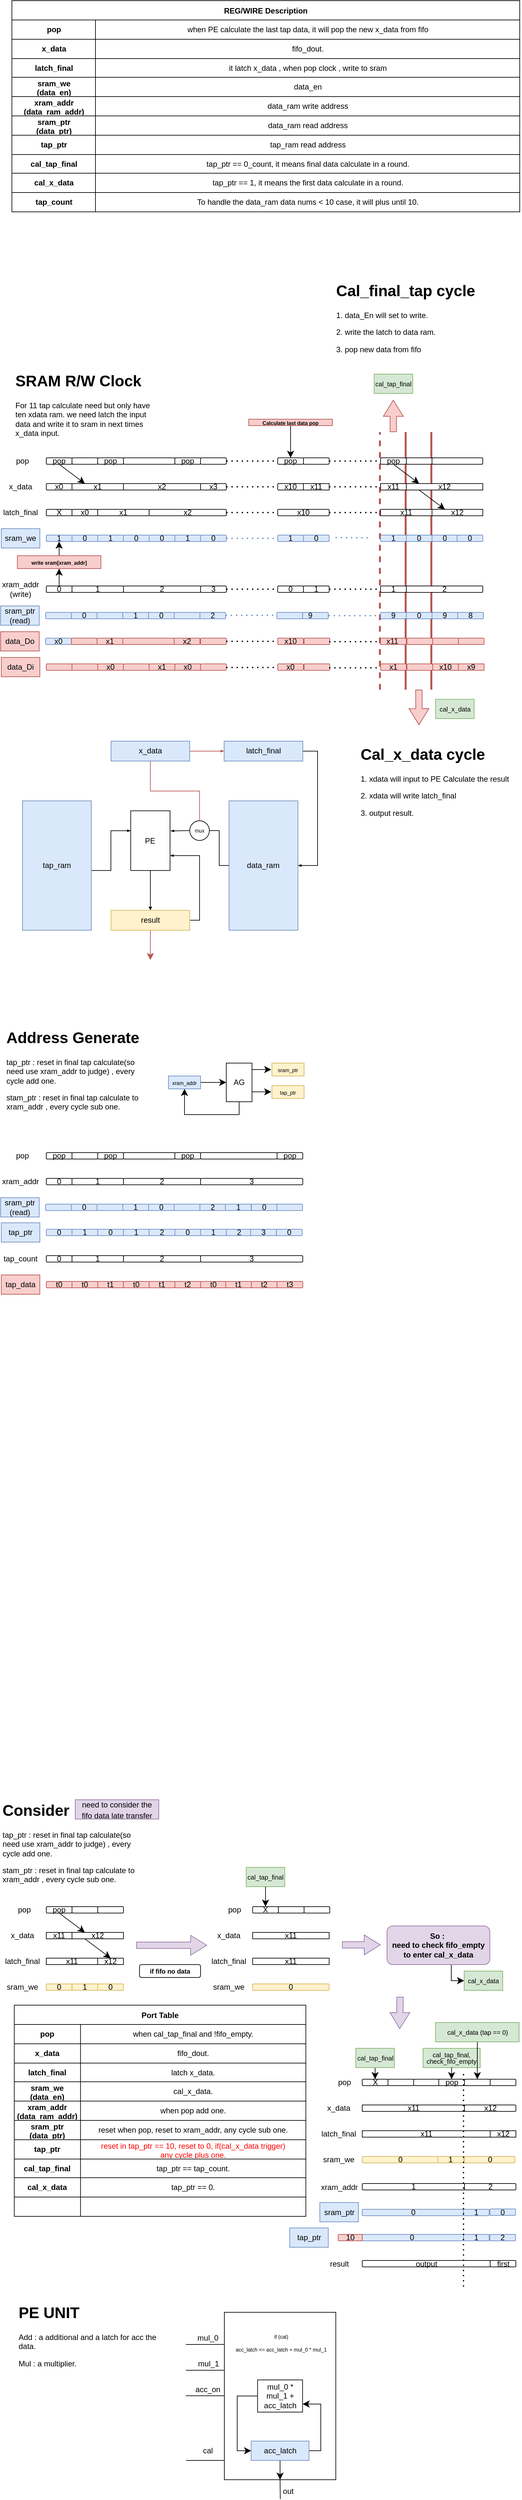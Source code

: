 <mxfile version="24.8.0">
  <diagram name="第 1 页" id="EjcDb8vZrtrxUT8pf2Qq">
    <mxGraphModel dx="864" dy="2842" grid="1" gridSize="10" guides="1" tooltips="1" connect="1" arrows="1" fold="1" page="1" pageScale="1" pageWidth="827" pageHeight="1169" math="0" shadow="0">
      <root>
        <mxCell id="0" />
        <mxCell id="1" parent="0" />
        <mxCell id="7OSFac52b7fZNywMgHIq-33" value="" style="endArrow=none;html=1;rounded=0;fontSize=12;startSize=8;endSize=8;curved=1;fillColor=#f8cecc;strokeColor=#b85450;strokeWidth=3;" edge="1" parent="1">
          <mxGeometry width="50" height="50" relative="1" as="geometry">
            <mxPoint x="640" y="-510" as="sourcePoint" />
            <mxPoint x="640" y="-910" as="targetPoint" />
          </mxGeometry>
        </mxCell>
        <mxCell id="7OSFac52b7fZNywMgHIq-34" value="" style="endArrow=none;html=1;rounded=0;fontSize=12;startSize=8;endSize=8;curved=1;fillColor=#f8cecc;strokeColor=#b85450;strokeWidth=3;" edge="1" parent="1">
          <mxGeometry width="50" height="50" relative="1" as="geometry">
            <mxPoint x="680" y="-510" as="sourcePoint" />
            <mxPoint x="680" y="-910" as="targetPoint" />
          </mxGeometry>
        </mxCell>
        <mxCell id="7OSFac52b7fZNywMgHIq-135" value="" style="endArrow=none;html=1;rounded=0;fontSize=12;startSize=8;endSize=8;curved=1;fillColor=#f8cecc;strokeColor=#b85450;strokeWidth=3;dashed=1;" edge="1" parent="1">
          <mxGeometry width="50" height="50" relative="1" as="geometry">
            <mxPoint x="600" y="-510" as="sourcePoint" />
            <mxPoint x="600" y="-910" as="targetPoint" />
          </mxGeometry>
        </mxCell>
        <mxCell id="zbdh6VpdfGGvIS89XVBJ-1" value="pop" style="rounded=1;whiteSpace=wrap;html=1;" parent="1" vertex="1">
          <mxGeometry x="81" y="-870" width="40" height="10" as="geometry" />
        </mxCell>
        <mxCell id="zbdh6VpdfGGvIS89XVBJ-4" value="pop" style="rounded=1;whiteSpace=wrap;html=1;" parent="1" vertex="1">
          <mxGeometry x="161" y="-870" width="40" height="10" as="geometry" />
        </mxCell>
        <mxCell id="zbdh6VpdfGGvIS89XVBJ-5" value="" style="rounded=1;whiteSpace=wrap;html=1;" parent="1" vertex="1">
          <mxGeometry x="201" y="-870" width="80" height="10" as="geometry" />
        </mxCell>
        <mxCell id="zbdh6VpdfGGvIS89XVBJ-6" value="x0" style="rounded=1;whiteSpace=wrap;html=1;" parent="1" vertex="1">
          <mxGeometry x="81" y="-830" width="40" height="10" as="geometry" />
        </mxCell>
        <mxCell id="zbdh6VpdfGGvIS89XVBJ-7" value="x1" style="rounded=1;whiteSpace=wrap;html=1;" parent="1" vertex="1">
          <mxGeometry x="121" y="-830" width="80" height="10" as="geometry" />
        </mxCell>
        <mxCell id="zbdh6VpdfGGvIS89XVBJ-21" value="0" style="rounded=1;whiteSpace=wrap;html=1;fillColor=#dae8fc;strokeColor=#6c8ebf;" parent="1" vertex="1">
          <mxGeometry x="81" y="328" width="40" height="10" as="geometry" />
        </mxCell>
        <mxCell id="zbdh6VpdfGGvIS89XVBJ-22" value="1" style="rounded=1;whiteSpace=wrap;html=1;fillColor=#dae8fc;strokeColor=#6c8ebf;" parent="1" vertex="1">
          <mxGeometry x="121" y="328" width="40" height="10" as="geometry" />
        </mxCell>
        <mxCell id="zbdh6VpdfGGvIS89XVBJ-23" value="0" style="rounded=1;whiteSpace=wrap;html=1;fillColor=#dae8fc;strokeColor=#6c8ebf;" parent="1" vertex="1">
          <mxGeometry x="161" y="328" width="40" height="10" as="geometry" />
        </mxCell>
        <mxCell id="zbdh6VpdfGGvIS89XVBJ-24" value="1" style="rounded=1;whiteSpace=wrap;html=1;fillColor=#dae8fc;strokeColor=#6c8ebf;" parent="1" vertex="1">
          <mxGeometry x="201" y="328" width="40" height="10" as="geometry" />
        </mxCell>
        <mxCell id="zbdh6VpdfGGvIS89XVBJ-25" value="2" style="rounded=1;whiteSpace=wrap;html=1;fillColor=#dae8fc;strokeColor=#6c8ebf;" parent="1" vertex="1">
          <mxGeometry x="241" y="328" width="40" height="10" as="geometry" />
        </mxCell>
        <mxCell id="zbdh6VpdfGGvIS89XVBJ-31" value="x_data" style="text;html=1;align=center;verticalAlign=middle;whiteSpace=wrap;rounded=0;" parent="1" vertex="1">
          <mxGeometry x="11" y="-840" width="60" height="30" as="geometry" />
        </mxCell>
        <mxCell id="zbdh6VpdfGGvIS89XVBJ-32" value="X" style="rounded=1;whiteSpace=wrap;html=1;" parent="1" vertex="1">
          <mxGeometry x="81" y="-790" width="40" height="10" as="geometry" />
        </mxCell>
        <mxCell id="zbdh6VpdfGGvIS89XVBJ-33" value="x0" style="rounded=1;whiteSpace=wrap;html=1;" parent="1" vertex="1">
          <mxGeometry x="121" y="-790" width="40" height="10" as="geometry" />
        </mxCell>
        <mxCell id="zbdh6VpdfGGvIS89XVBJ-34" value="x1" style="rounded=1;whiteSpace=wrap;html=1;" parent="1" vertex="1">
          <mxGeometry x="161" y="-790" width="80" height="10" as="geometry" />
        </mxCell>
        <mxCell id="zbdh6VpdfGGvIS89XVBJ-36" value="x2" style="rounded=1;whiteSpace=wrap;html=1;" parent="1" vertex="1">
          <mxGeometry x="241" y="-790" width="120" height="10" as="geometry" />
        </mxCell>
        <mxCell id="zbdh6VpdfGGvIS89XVBJ-37" value="latch_final" style="text;html=1;align=center;verticalAlign=middle;whiteSpace=wrap;rounded=0;" parent="1" vertex="1">
          <mxGeometry x="11" y="-800" width="60" height="30" as="geometry" />
        </mxCell>
        <mxCell id="zbdh6VpdfGGvIS89XVBJ-39" value="tap_ptr" style="text;html=1;align=center;verticalAlign=middle;whiteSpace=wrap;rounded=0;fillColor=#dae8fc;strokeColor=#6c8ebf;" parent="1" vertex="1">
          <mxGeometry x="11" y="318" width="60" height="30" as="geometry" />
        </mxCell>
        <mxCell id="7OSFac52b7fZNywMgHIq-132" style="edgeStyle=none;curved=1;rounded=0;orthogonalLoop=1;jettySize=auto;html=1;exitX=0.5;exitY=0;exitDx=0;exitDy=0;fontSize=12;startSize=8;endSize=8;" edge="1" parent="1" source="zbdh6VpdfGGvIS89XVBJ-41" target="7OSFac52b7fZNywMgHIq-129">
          <mxGeometry relative="1" as="geometry" />
        </mxCell>
        <mxCell id="zbdh6VpdfGGvIS89XVBJ-41" value="0" style="rounded=1;whiteSpace=wrap;html=1;" parent="1" vertex="1">
          <mxGeometry x="81" y="-671" width="40" height="10" as="geometry" />
        </mxCell>
        <mxCell id="zbdh6VpdfGGvIS89XVBJ-42" value="1" style="rounded=1;whiteSpace=wrap;html=1;" parent="1" vertex="1">
          <mxGeometry x="121" y="-671" width="80" height="10" as="geometry" />
        </mxCell>
        <mxCell id="zbdh6VpdfGGvIS89XVBJ-45" value="3" style="rounded=1;whiteSpace=wrap;html=1;" parent="1" vertex="1">
          <mxGeometry x="321" y="-671" width="40" height="10" as="geometry" />
        </mxCell>
        <mxCell id="zbdh6VpdfGGvIS89XVBJ-46" value="xram_addr&lt;div&gt;(write)&lt;/div&gt;" style="text;html=1;align=center;verticalAlign=middle;whiteSpace=wrap;rounded=0;" parent="1" vertex="1">
          <mxGeometry x="11" y="-681" width="60" height="30" as="geometry" />
        </mxCell>
        <mxCell id="zbdh6VpdfGGvIS89XVBJ-53" value="1" style="rounded=1;whiteSpace=wrap;html=1;fillColor=#dae8fc;strokeColor=#6c8ebf;" parent="1" vertex="1">
          <mxGeometry x="81" y="-750" width="40" height="10" as="geometry" />
        </mxCell>
        <mxCell id="zbdh6VpdfGGvIS89XVBJ-54" value="0" style="rounded=1;whiteSpace=wrap;html=1;fillColor=#dae8fc;strokeColor=#6c8ebf;" parent="1" vertex="1">
          <mxGeometry x="121" y="-750" width="40" height="10" as="geometry" />
        </mxCell>
        <mxCell id="zbdh6VpdfGGvIS89XVBJ-55" value="1" style="rounded=1;whiteSpace=wrap;html=1;fillColor=#dae8fc;strokeColor=#6c8ebf;" parent="1" vertex="1">
          <mxGeometry x="161" y="-750" width="40" height="10" as="geometry" />
        </mxCell>
        <mxCell id="zbdh6VpdfGGvIS89XVBJ-56" value="0" style="rounded=1;whiteSpace=wrap;html=1;fillColor=#dae8fc;strokeColor=#6c8ebf;" parent="1" vertex="1">
          <mxGeometry x="201" y="-750" width="40" height="10" as="geometry" />
        </mxCell>
        <mxCell id="zbdh6VpdfGGvIS89XVBJ-57" value="0" style="rounded=1;whiteSpace=wrap;html=1;fillColor=#dae8fc;strokeColor=#6c8ebf;" parent="1" vertex="1">
          <mxGeometry x="241" y="-750" width="40" height="10" as="geometry" />
        </mxCell>
        <mxCell id="zbdh6VpdfGGvIS89XVBJ-58" value="sram_we" style="text;html=1;align=center;verticalAlign=middle;whiteSpace=wrap;rounded=0;fillColor=#dae8fc;strokeColor=#6c8ebf;" parent="1" vertex="1">
          <mxGeometry x="11" y="-760" width="60" height="30" as="geometry" />
        </mxCell>
        <mxCell id="zbdh6VpdfGGvIS89XVBJ-60" value="0" style="rounded=1;whiteSpace=wrap;html=1;fillColor=#dae8fc;strokeColor=#6c8ebf;" parent="1" vertex="1">
          <mxGeometry x="281" y="328" width="40" height="10" as="geometry" />
        </mxCell>
        <mxCell id="zbdh6VpdfGGvIS89XVBJ-66" value="1" style="rounded=1;whiteSpace=wrap;html=1;fillColor=#dae8fc;strokeColor=#6c8ebf;" parent="1" vertex="1">
          <mxGeometry x="281" y="-750" width="40" height="10" as="geometry" />
        </mxCell>
        <mxCell id="zbdh6VpdfGGvIS89XVBJ-68" value="1" style="rounded=1;whiteSpace=wrap;html=1;fillColor=#dae8fc;strokeColor=#6c8ebf;" parent="1" vertex="1">
          <mxGeometry x="321" y="328" width="40" height="10" as="geometry" />
        </mxCell>
        <mxCell id="zbdh6VpdfGGvIS89XVBJ-71" value="" style="rounded=1;whiteSpace=wrap;html=1;" parent="1" vertex="1">
          <mxGeometry x="321" y="-870" width="40" height="10" as="geometry" />
        </mxCell>
        <mxCell id="zbdh6VpdfGGvIS89XVBJ-74" value="0" style="rounded=1;whiteSpace=wrap;html=1;fillColor=#dae8fc;strokeColor=#6c8ebf;" parent="1" vertex="1">
          <mxGeometry x="321" y="-750" width="40" height="10" as="geometry" />
        </mxCell>
        <mxCell id="zbdh6VpdfGGvIS89XVBJ-100" value="" style="rounded=1;whiteSpace=wrap;html=1;" parent="1" vertex="1">
          <mxGeometry x="121" y="-870" width="40" height="10" as="geometry" />
        </mxCell>
        <mxCell id="zbdh6VpdfGGvIS89XVBJ-109" value="2" style="rounded=1;whiteSpace=wrap;html=1;" parent="1" vertex="1">
          <mxGeometry x="201" y="-671" width="120" height="10" as="geometry" />
        </mxCell>
        <mxCell id="7OSFac52b7fZNywMgHIq-19" style="edgeStyle=none;curved=1;rounded=0;orthogonalLoop=1;jettySize=auto;html=1;exitX=0.5;exitY=1;exitDx=0;exitDy=0;entryX=0.5;entryY=0;entryDx=0;entryDy=0;fontSize=12;startSize=8;endSize=8;" edge="1" parent="1">
          <mxGeometry relative="1" as="geometry">
            <mxPoint x="621" y="-860" as="sourcePoint" />
            <mxPoint x="661" y="-830" as="targetPoint" />
          </mxGeometry>
        </mxCell>
        <mxCell id="lEjgdPn8LzuLTRAEh8SZ-2" value="pop" style="rounded=1;whiteSpace=wrap;html=1;" parent="1" vertex="1">
          <mxGeometry x="441" y="-870" width="40" height="10" as="geometry" />
        </mxCell>
        <mxCell id="lEjgdPn8LzuLTRAEh8SZ-3" value="x10" style="rounded=1;whiteSpace=wrap;html=1;" parent="1" vertex="1">
          <mxGeometry x="441" y="-830" width="40" height="10" as="geometry" />
        </mxCell>
        <mxCell id="lEjgdPn8LzuLTRAEh8SZ-7" value="0" style="rounded=1;whiteSpace=wrap;html=1;" parent="1" vertex="1">
          <mxGeometry x="441" y="-671" width="40" height="10" as="geometry" />
        </mxCell>
        <mxCell id="lEjgdPn8LzuLTRAEh8SZ-8" value="1" style="rounded=1;whiteSpace=wrap;html=1;fillColor=#dae8fc;strokeColor=#6c8ebf;" parent="1" vertex="1">
          <mxGeometry x="441" y="-750" width="40" height="10" as="geometry" />
        </mxCell>
        <mxCell id="lEjgdPn8LzuLTRAEh8SZ-9" value="" style="endArrow=none;dashed=1;html=1;dashPattern=1 3;strokeWidth=2;rounded=0;exitX=1;exitY=0.5;exitDx=0;exitDy=0;entryX=0;entryY=0.5;entryDx=0;entryDy=0;fillColor=#dae8fc;strokeColor=#6c8ebf;" parent="1" edge="1" target="lEjgdPn8LzuLTRAEh8SZ-8" source="zbdh6VpdfGGvIS89XVBJ-74">
          <mxGeometry width="50" height="50" relative="1" as="geometry">
            <mxPoint x="371" y="-745.29" as="sourcePoint" />
            <mxPoint x="425" y="-745" as="targetPoint" />
          </mxGeometry>
        </mxCell>
        <mxCell id="lEjgdPn8LzuLTRAEh8SZ-12" value="" style="endArrow=none;dashed=1;html=1;dashPattern=1 3;strokeWidth=2;rounded=0;exitX=1;exitY=0.5;exitDx=0;exitDy=0;entryX=0;entryY=0.5;entryDx=0;entryDy=0;" parent="1" edge="1" target="lEjgdPn8LzuLTRAEh8SZ-7" source="zbdh6VpdfGGvIS89XVBJ-45">
          <mxGeometry width="50" height="50" relative="1" as="geometry">
            <mxPoint x="381" y="-666" as="sourcePoint" />
            <mxPoint x="435" y="-665.71" as="targetPoint" />
          </mxGeometry>
        </mxCell>
        <mxCell id="lEjgdPn8LzuLTRAEh8SZ-14" value="" style="endArrow=none;dashed=1;html=1;dashPattern=1 3;strokeWidth=2;rounded=0;exitX=1;exitY=0.5;exitDx=0;exitDy=0;entryX=0;entryY=0.5;entryDx=0;entryDy=0;" parent="1" edge="1" target="lEjgdPn8LzuLTRAEh8SZ-2" source="zbdh6VpdfGGvIS89XVBJ-71">
          <mxGeometry width="50" height="50" relative="1" as="geometry">
            <mxPoint x="371" y="-865.86" as="sourcePoint" />
            <mxPoint x="425" y="-865.57" as="targetPoint" />
          </mxGeometry>
        </mxCell>
        <mxCell id="lEjgdPn8LzuLTRAEh8SZ-15" value="" style="endArrow=none;dashed=1;html=1;dashPattern=1 3;strokeWidth=2;rounded=0;exitX=1;exitY=0.5;exitDx=0;exitDy=0;entryX=0;entryY=0.5;entryDx=0;entryDy=0;" parent="1" edge="1" target="lEjgdPn8LzuLTRAEh8SZ-3">
          <mxGeometry width="50" height="50" relative="1" as="geometry">
            <mxPoint x="361" y="-825" as="sourcePoint" />
            <mxPoint x="425" y="-825.28" as="targetPoint" />
          </mxGeometry>
        </mxCell>
        <mxCell id="lEjgdPn8LzuLTRAEh8SZ-16" value="" style="endArrow=none;dashed=1;html=1;dashPattern=1 3;strokeWidth=2;rounded=0;exitX=1;exitY=0.5;exitDx=0;exitDy=0;entryX=0;entryY=0.5;entryDx=0;entryDy=0;" parent="1" edge="1" source="zbdh6VpdfGGvIS89XVBJ-36">
          <mxGeometry width="50" height="50" relative="1" as="geometry">
            <mxPoint x="371" y="-785.57" as="sourcePoint" />
            <mxPoint x="441" y="-785" as="targetPoint" />
          </mxGeometry>
        </mxCell>
        <mxCell id="7OSFac52b7fZNywMgHIq-23" style="edgeStyle=none;curved=1;rounded=0;orthogonalLoop=1;jettySize=auto;html=1;exitX=0.5;exitY=1;exitDx=0;exitDy=0;entryX=0.5;entryY=0;entryDx=0;entryDy=0;fontSize=12;startSize=8;endSize=8;" edge="1" parent="1">
          <mxGeometry relative="1" as="geometry">
            <mxPoint x="661" y="-820" as="sourcePoint" />
            <mxPoint x="701" y="-790" as="targetPoint" />
          </mxGeometry>
        </mxCell>
        <mxCell id="lEjgdPn8LzuLTRAEh8SZ-17" value="x11" style="rounded=1;whiteSpace=wrap;html=1;arcSize=0;" parent="1" vertex="1">
          <mxGeometry x="481" y="-830" width="40" height="10" as="geometry" />
        </mxCell>
        <mxCell id="lEjgdPn8LzuLTRAEh8SZ-18" value="1" style="rounded=1;whiteSpace=wrap;html=1;" parent="1" vertex="1">
          <mxGeometry x="481" y="-671" width="40" height="10" as="geometry" />
        </mxCell>
        <mxCell id="7OSFac52b7fZNywMgHIq-1" value="0" style="rounded=1;whiteSpace=wrap;html=1;fillColor=#dae8fc;strokeColor=#6c8ebf;" vertex="1" parent="1">
          <mxGeometry x="481" y="-750" width="40" height="10" as="geometry" />
        </mxCell>
        <mxCell id="7OSFac52b7fZNywMgHIq-2" value="" style="endArrow=none;dashed=1;html=1;dashPattern=1 3;strokeWidth=2;rounded=0;entryX=0;entryY=0.5;entryDx=0;entryDy=0;exitX=1;exitY=0.5;exitDx=0;exitDy=0;" edge="1" parent="1" source="lEjgdPn8LzuLTRAEh8SZ-17" target="7OSFac52b7fZNywMgHIq-21">
          <mxGeometry width="50" height="50" relative="1" as="geometry">
            <mxPoint x="531" y="-825.34" as="sourcePoint" />
            <mxPoint x="591" y="-825" as="targetPoint" />
          </mxGeometry>
        </mxCell>
        <mxCell id="7OSFac52b7fZNywMgHIq-3" value="x12" style="rounded=1;whiteSpace=wrap;html=1;arcSize=0;" vertex="1" parent="1">
          <mxGeometry x="641" y="-830" width="119" height="10" as="geometry" />
        </mxCell>
        <mxCell id="7OSFac52b7fZNywMgHIq-5" value="" style="endArrow=none;dashed=1;html=1;dashPattern=1 3;strokeWidth=2;rounded=0;fillColor=#dae8fc;strokeColor=#6c8ebf;" edge="1" parent="1">
          <mxGeometry width="50" height="50" relative="1" as="geometry">
            <mxPoint x="531" y="-746" as="sourcePoint" />
            <mxPoint x="585" y="-745.71" as="targetPoint" />
          </mxGeometry>
        </mxCell>
        <mxCell id="7OSFac52b7fZNywMgHIq-8" value="" style="endArrow=none;dashed=1;html=1;dashPattern=1 3;strokeWidth=2;rounded=0;exitX=1;exitY=0.5;exitDx=0;exitDy=0;entryX=0;entryY=0.5;entryDx=0;entryDy=0;" edge="1" parent="1" source="lEjgdPn8LzuLTRAEh8SZ-18" target="7OSFac52b7fZNywMgHIq-46">
          <mxGeometry width="50" height="50" relative="1" as="geometry">
            <mxPoint x="533" y="-666.69" as="sourcePoint" />
            <mxPoint x="587" y="-666.4" as="targetPoint" />
          </mxGeometry>
        </mxCell>
        <mxCell id="7OSFac52b7fZNywMgHIq-9" value="pop" style="rounded=1;whiteSpace=wrap;html=1;" vertex="1" parent="1">
          <mxGeometry x="601" y="-870" width="40" height="10" as="geometry" />
        </mxCell>
        <mxCell id="7OSFac52b7fZNywMgHIq-12" value="" style="endArrow=none;dashed=1;html=1;dashPattern=1 3;strokeWidth=2;rounded=0;exitX=1;exitY=0.5;exitDx=0;exitDy=0;entryX=0;entryY=0.5;entryDx=0;entryDy=0;" edge="1" parent="1" source="7OSFac52b7fZNywMgHIq-18" target="7OSFac52b7fZNywMgHIq-9">
          <mxGeometry width="50" height="50" relative="1" as="geometry">
            <mxPoint x="531" y="-865.34" as="sourcePoint" />
            <mxPoint x="585" y="-865.05" as="targetPoint" />
          </mxGeometry>
        </mxCell>
        <mxCell id="7OSFac52b7fZNywMgHIq-14" value="1" style="rounded=1;whiteSpace=wrap;html=1;fillColor=#dae8fc;strokeColor=#6c8ebf;" vertex="1" parent="1">
          <mxGeometry x="601" y="-750" width="40" height="10" as="geometry" />
        </mxCell>
        <mxCell id="7OSFac52b7fZNywMgHIq-15" value="" style="endArrow=classic;html=1;rounded=0;fontSize=12;startSize=8;endSize=8;curved=1;entryX=0.5;entryY=0;entryDx=0;entryDy=0;" edge="1" parent="1" target="lEjgdPn8LzuLTRAEh8SZ-2">
          <mxGeometry width="50" height="50" relative="1" as="geometry">
            <mxPoint x="461" y="-920" as="sourcePoint" />
            <mxPoint x="511" y="-970" as="targetPoint" />
          </mxGeometry>
        </mxCell>
        <mxCell id="7OSFac52b7fZNywMgHIq-17" value="&lt;p style=&quot;line-height: 100%;&quot;&gt;&lt;font style=&quot;font-size: 8px;&quot;&gt;&lt;b&gt;Calculate last data pop&lt;/b&gt;&lt;/font&gt;&lt;/p&gt;" style="text;html=1;align=center;verticalAlign=middle;whiteSpace=wrap;rounded=0;fontSize=16;fillColor=#f8cecc;strokeColor=#b85450;" vertex="1" parent="1">
          <mxGeometry x="396" y="-930" width="130" height="10" as="geometry" />
        </mxCell>
        <mxCell id="7OSFac52b7fZNywMgHIq-18" value="" style="rounded=1;whiteSpace=wrap;html=1;" vertex="1" parent="1">
          <mxGeometry x="481" y="-870" width="40" height="10" as="geometry" />
        </mxCell>
        <mxCell id="7OSFac52b7fZNywMgHIq-20" value="x10" style="rounded=1;whiteSpace=wrap;html=1;" vertex="1" parent="1">
          <mxGeometry x="441" y="-790" width="80" height="10" as="geometry" />
        </mxCell>
        <mxCell id="7OSFac52b7fZNywMgHIq-21" value="x11" style="rounded=1;whiteSpace=wrap;html=1;arcSize=0;" vertex="1" parent="1">
          <mxGeometry x="601" y="-830" width="40" height="10" as="geometry" />
        </mxCell>
        <mxCell id="7OSFac52b7fZNywMgHIq-22" style="edgeStyle=none;curved=1;rounded=0;orthogonalLoop=1;jettySize=auto;html=1;exitX=0.5;exitY=1;exitDx=0;exitDy=0;entryX=0.5;entryY=0;entryDx=0;entryDy=0;fontSize=12;startSize=8;endSize=8;" edge="1" parent="1">
          <mxGeometry relative="1" as="geometry">
            <mxPoint x="101" y="-860" as="sourcePoint" />
            <mxPoint x="141" y="-830" as="targetPoint" />
          </mxGeometry>
        </mxCell>
        <mxCell id="7OSFac52b7fZNywMgHIq-24" value="0" style="rounded=1;whiteSpace=wrap;html=1;fillColor=#dae8fc;strokeColor=#6c8ebf;" vertex="1" parent="1">
          <mxGeometry x="641" y="-750" width="40" height="10" as="geometry" />
        </mxCell>
        <mxCell id="7OSFac52b7fZNywMgHIq-25" value="x11" style="rounded=1;whiteSpace=wrap;html=1;arcSize=0;" vertex="1" parent="1">
          <mxGeometry x="601" y="-790" width="80" height="10" as="geometry" />
        </mxCell>
        <mxCell id="7OSFac52b7fZNywMgHIq-26" value="x12" style="rounded=1;whiteSpace=wrap;html=1;arcSize=0;" vertex="1" parent="1">
          <mxGeometry x="681" y="-790" width="79" height="10" as="geometry" />
        </mxCell>
        <mxCell id="7OSFac52b7fZNywMgHIq-27" value="" style="endArrow=none;dashed=1;html=1;dashPattern=1 3;strokeWidth=2;rounded=0;entryX=0;entryY=0.5;entryDx=0;entryDy=0;exitX=1;exitY=0.5;exitDx=0;exitDy=0;" edge="1" parent="1" source="7OSFac52b7fZNywMgHIq-20" target="7OSFac52b7fZNywMgHIq-25">
          <mxGeometry width="50" height="50" relative="1" as="geometry">
            <mxPoint x="561" y="-785" as="sourcePoint" />
            <mxPoint x="591" y="-790" as="targetPoint" />
          </mxGeometry>
        </mxCell>
        <mxCell id="7OSFac52b7fZNywMgHIq-28" value="" style="shape=flexArrow;endArrow=classic;html=1;rounded=0;fontSize=12;startSize=8;endSize=8;curved=1;fillColor=#f8cecc;strokeColor=#b85450;" edge="1" parent="1">
          <mxGeometry width="50" height="50" relative="1" as="geometry">
            <mxPoint x="660.55" y="-510" as="sourcePoint" />
            <mxPoint x="660.817" y="-455" as="targetPoint" />
          </mxGeometry>
        </mxCell>
        <mxCell id="7OSFac52b7fZNywMgHIq-32" value="&lt;h1 style=&quot;margin-top: 0px;&quot;&gt;Cal_x_data cycle&amp;nbsp; &amp;nbsp;&lt;/h1&gt;&lt;p&gt;1. xdata will input to PE Calculate the result&lt;/p&gt;&lt;p&gt;2. xdata will write latch_final&lt;/p&gt;&lt;p&gt;3. output result.&lt;/p&gt;" style="text;html=1;whiteSpace=wrap;overflow=hidden;rounded=0;" vertex="1" parent="1">
          <mxGeometry x="568" y="-430" width="252" height="130" as="geometry" />
        </mxCell>
        <mxCell id="7OSFac52b7fZNywMgHIq-35" value="pop" style="text;html=1;align=center;verticalAlign=middle;whiteSpace=wrap;rounded=0;" vertex="1" parent="1">
          <mxGeometry x="14" y="-880" width="60" height="30" as="geometry" />
        </mxCell>
        <mxCell id="7OSFac52b7fZNywMgHIq-39" value="" style="rounded=1;whiteSpace=wrap;html=1;" vertex="1" parent="1">
          <mxGeometry x="641" y="-870" width="40" height="10" as="geometry" />
        </mxCell>
        <mxCell id="7OSFac52b7fZNywMgHIq-41" value="" style="rounded=1;whiteSpace=wrap;html=1;" vertex="1" parent="1">
          <mxGeometry x="681" y="-870" width="79" height="10" as="geometry" />
        </mxCell>
        <mxCell id="7OSFac52b7fZNywMgHIq-42" value="0" style="rounded=1;whiteSpace=wrap;html=1;fillColor=#dae8fc;strokeColor=#6c8ebf;" vertex="1" parent="1">
          <mxGeometry x="681" y="-750" width="40" height="10" as="geometry" />
        </mxCell>
        <mxCell id="7OSFac52b7fZNywMgHIq-45" value="2" style="rounded=1;whiteSpace=wrap;html=1;" vertex="1" parent="1">
          <mxGeometry x="641" y="-671" width="119" height="10" as="geometry" />
        </mxCell>
        <mxCell id="7OSFac52b7fZNywMgHIq-46" value="1" style="rounded=1;whiteSpace=wrap;html=1;" vertex="1" parent="1">
          <mxGeometry x="601" y="-671" width="40" height="10" as="geometry" />
        </mxCell>
        <mxCell id="7OSFac52b7fZNywMgHIq-52" value="&lt;h1 style=&quot;margin-top: 0px;&quot;&gt;SRAM R/W Clock&lt;/h1&gt;&lt;p&gt;For 11 tap calculate need but only have ten xdata ram. we need latch the input data and write it to sram in next times x_data input.&lt;/p&gt;" style="text;html=1;whiteSpace=wrap;overflow=hidden;rounded=0;" vertex="1" parent="1">
          <mxGeometry x="31" y="-1010" width="230" height="120" as="geometry" />
        </mxCell>
        <mxCell id="7OSFac52b7fZNywMgHIq-53" value="&lt;h1 style=&quot;margin-top: 0px;&quot;&gt;Address Generate&lt;/h1&gt;&lt;p&gt;tap_ptr : reset in final tap calculate(so need use xram_addr to judge) , every cycle add one.&lt;/p&gt;&lt;p&gt;stam_ptr : reset in final tap calculate to xram_addr , every cycle sub one.&amp;nbsp;&lt;/p&gt;&lt;p&gt;&lt;br&gt;&lt;/p&gt;&lt;p&gt;&lt;br&gt;&lt;/p&gt;" style="text;html=1;whiteSpace=wrap;overflow=hidden;rounded=0;" vertex="1" parent="1">
          <mxGeometry x="17" y="10" width="220" height="190" as="geometry" />
        </mxCell>
        <mxCell id="7OSFac52b7fZNywMgHIq-91" style="edgeStyle=elbowEdgeStyle;rounded=0;orthogonalLoop=1;jettySize=auto;html=1;exitX=0.5;exitY=1;exitDx=0;exitDy=0;fontSize=12;startSize=8;endSize=8;elbow=vertical;entryX=0.5;entryY=1;entryDx=0;entryDy=0;" edge="1" parent="1" source="7OSFac52b7fZNywMgHIq-82" target="7OSFac52b7fZNywMgHIq-87">
          <mxGeometry relative="1" as="geometry">
            <mxPoint x="380.759" y="160" as="targetPoint" />
            <Array as="points">
              <mxPoint x="341" y="150" />
            </Array>
          </mxGeometry>
        </mxCell>
        <mxCell id="7OSFac52b7fZNywMgHIq-82" value="AG" style="rounded=0;whiteSpace=wrap;html=1;" vertex="1" parent="1">
          <mxGeometry x="361" y="70" width="40" height="60" as="geometry" />
        </mxCell>
        <mxCell id="7OSFac52b7fZNywMgHIq-83" value="" style="endArrow=classic;html=1;rounded=0;fontSize=12;startSize=8;endSize=8;curved=1;entryX=0;entryY=0.5;entryDx=0;entryDy=0;" edge="1" parent="1" target="7OSFac52b7fZNywMgHIq-82">
          <mxGeometry width="50" height="50" relative="1" as="geometry">
            <mxPoint x="321" y="100" as="sourcePoint" />
            <mxPoint x="291" y="100" as="targetPoint" />
          </mxGeometry>
        </mxCell>
        <mxCell id="7OSFac52b7fZNywMgHIq-84" value="" style="endArrow=classic;html=1;rounded=0;fontSize=12;startSize=8;endSize=8;curved=1;" edge="1" parent="1">
          <mxGeometry width="50" height="50" relative="1" as="geometry">
            <mxPoint x="401" y="80" as="sourcePoint" />
            <mxPoint x="431" y="80" as="targetPoint" />
          </mxGeometry>
        </mxCell>
        <mxCell id="7OSFac52b7fZNywMgHIq-85" value="" style="endArrow=classic;html=1;rounded=0;fontSize=12;startSize=8;endSize=8;curved=1;" edge="1" parent="1">
          <mxGeometry width="50" height="50" relative="1" as="geometry">
            <mxPoint x="401" y="114.66" as="sourcePoint" />
            <mxPoint x="431" y="114.66" as="targetPoint" />
          </mxGeometry>
        </mxCell>
        <mxCell id="7OSFac52b7fZNywMgHIq-87" value="&lt;p style=&quot;line-height: 100%;&quot;&gt;&lt;font style=&quot;font-size: 8px;&quot;&gt;xram_addr&lt;/font&gt;&lt;/p&gt;" style="text;html=1;align=center;verticalAlign=middle;whiteSpace=wrap;rounded=0;fontSize=16;fillColor=#dae8fc;strokeColor=#6c8ebf;" vertex="1" parent="1">
          <mxGeometry x="271" y="90" width="50" height="20" as="geometry" />
        </mxCell>
        <mxCell id="7OSFac52b7fZNywMgHIq-89" value="&lt;p style=&quot;line-height: 100%;&quot;&gt;&lt;font style=&quot;font-size: 8px;&quot;&gt;sram_ptr&lt;/font&gt;&lt;/p&gt;" style="text;html=1;align=center;verticalAlign=middle;whiteSpace=wrap;rounded=0;fontSize=16;fillColor=#fff2cc;strokeColor=#d6b656;" vertex="1" parent="1">
          <mxGeometry x="432" y="70" width="50" height="20" as="geometry" />
        </mxCell>
        <mxCell id="7OSFac52b7fZNywMgHIq-90" value="&lt;p style=&quot;line-height: 100%;&quot;&gt;&lt;span style=&quot;font-size: 8px;&quot;&gt;tap_ptr&lt;/span&gt;&lt;/p&gt;" style="text;html=1;align=center;verticalAlign=middle;whiteSpace=wrap;rounded=0;fontSize=16;fillColor=#fff2cc;strokeColor=#d6b656;" vertex="1" parent="1">
          <mxGeometry x="432" y="105" width="50" height="20" as="geometry" />
        </mxCell>
        <mxCell id="7OSFac52b7fZNywMgHIq-123" value="x2" style="rounded=1;whiteSpace=wrap;html=1;" vertex="1" parent="1">
          <mxGeometry x="201" y="-830" width="120" height="10" as="geometry" />
        </mxCell>
        <mxCell id="7OSFac52b7fZNywMgHIq-124" value="x3" style="rounded=1;whiteSpace=wrap;html=1;" vertex="1" parent="1">
          <mxGeometry x="321" y="-830" width="40" height="10" as="geometry" />
        </mxCell>
        <mxCell id="7OSFac52b7fZNywMgHIq-125" value="pop" style="rounded=1;whiteSpace=wrap;html=1;" vertex="1" parent="1">
          <mxGeometry x="281" y="-870" width="40" height="10" as="geometry" />
        </mxCell>
        <mxCell id="7OSFac52b7fZNywMgHIq-128" value="" style="endArrow=classic;html=1;rounded=0;fontSize=12;startSize=8;endSize=8;curved=1;entryX=0.5;entryY=1;entryDx=0;entryDy=0;" edge="1" parent="1" source="7OSFac52b7fZNywMgHIq-129" target="zbdh6VpdfGGvIS89XVBJ-53">
          <mxGeometry width="50" height="50" relative="1" as="geometry">
            <mxPoint x="101" y="-686" as="sourcePoint" />
            <mxPoint x="101" y="-636" as="targetPoint" />
          </mxGeometry>
        </mxCell>
        <mxCell id="7OSFac52b7fZNywMgHIq-129" value="&lt;p style=&quot;line-height: 50%;&quot;&gt;&lt;font style=&quot;font-size: 8px;&quot;&gt;&lt;b&gt;write sram[xram_addr]&lt;/b&gt;&lt;/font&gt;&lt;/p&gt;" style="text;html=1;align=center;verticalAlign=middle;whiteSpace=wrap;rounded=0;fontSize=16;fillColor=#f8cecc;strokeColor=#b85450;" vertex="1" parent="1">
          <mxGeometry x="36" y="-718" width="130" height="20" as="geometry" />
        </mxCell>
        <mxCell id="7OSFac52b7fZNywMgHIq-136" value="" style="shape=flexArrow;endArrow=classic;html=1;rounded=0;fontSize=12;startSize=8;endSize=8;curved=1;fillColor=#f8cecc;strokeColor=#b85450;" edge="1" parent="1">
          <mxGeometry width="50" height="50" relative="1" as="geometry">
            <mxPoint x="620.79" y="-910" as="sourcePoint" />
            <mxPoint x="620.79" y="-960" as="targetPoint" />
          </mxGeometry>
        </mxCell>
        <mxCell id="7OSFac52b7fZNywMgHIq-137" value="&lt;p style=&quot;line-height: 100%; font-size: 10px;&quot;&gt;cal_tap_final&lt;/p&gt;" style="text;html=1;align=center;verticalAlign=middle;whiteSpace=wrap;rounded=0;fontSize=16;fillColor=#d5e8d4;strokeColor=#82b366;" vertex="1" parent="1">
          <mxGeometry x="591" y="-1000" width="60" height="30" as="geometry" />
        </mxCell>
        <mxCell id="7OSFac52b7fZNywMgHIq-138" value="&lt;p style=&quot;line-height: 100%; font-size: 10px;&quot;&gt;cal_x_data&lt;/p&gt;" style="text;html=1;align=center;verticalAlign=middle;whiteSpace=wrap;rounded=0;fontSize=16;fillColor=#d5e8d4;strokeColor=#82b366;" vertex="1" parent="1">
          <mxGeometry x="686.5" y="-495" width="60" height="30" as="geometry" />
        </mxCell>
        <mxCell id="7OSFac52b7fZNywMgHIq-141" value="&lt;h1 style=&quot;margin-top: 0px;&quot;&gt;Consider&amp;nbsp;&lt;/h1&gt;&lt;p&gt;tap_ptr : reset in final tap calculate(so need use xram_addr to judge) , every cycle add one.&lt;/p&gt;&lt;p&gt;stam_ptr : reset in final tap calculate to xram_addr , every cycle sub one.&amp;nbsp;&lt;/p&gt;&lt;p&gt;&lt;br&gt;&lt;/p&gt;&lt;p&gt;&lt;br&gt;&lt;/p&gt;" style="text;html=1;whiteSpace=wrap;overflow=hidden;rounded=0;" vertex="1" parent="1">
          <mxGeometry x="11" y="1210" width="220" height="190" as="geometry" />
        </mxCell>
        <mxCell id="7OSFac52b7fZNywMgHIq-144" value="&lt;p style=&quot;line-height: 100%;&quot;&gt;&lt;font style=&quot;font-size: 12px;&quot;&gt;need to consider the fifo data late transfer&lt;/font&gt;&lt;/p&gt;" style="text;html=1;align=center;verticalAlign=middle;whiteSpace=wrap;rounded=0;fontSize=16;fillColor=#e1d5e7;strokeColor=#9673a6;" vertex="1" parent="1">
          <mxGeometry x="126" y="1214" width="130" height="30" as="geometry" />
        </mxCell>
        <mxCell id="7OSFac52b7fZNywMgHIq-171" value="pop" style="rounded=1;whiteSpace=wrap;html=1;" vertex="1" parent="1">
          <mxGeometry x="81" y="209" width="40" height="10" as="geometry" />
        </mxCell>
        <mxCell id="7OSFac52b7fZNywMgHIq-172" value="pop" style="rounded=1;whiteSpace=wrap;html=1;" vertex="1" parent="1">
          <mxGeometry x="161" y="209" width="40" height="10" as="geometry" />
        </mxCell>
        <mxCell id="7OSFac52b7fZNywMgHIq-173" value="" style="rounded=1;whiteSpace=wrap;html=1;" vertex="1" parent="1">
          <mxGeometry x="201" y="209" width="80" height="10" as="geometry" />
        </mxCell>
        <mxCell id="7OSFac52b7fZNywMgHIq-174" value="" style="rounded=1;whiteSpace=wrap;html=1;" vertex="1" parent="1">
          <mxGeometry x="321" y="209" width="119" height="10" as="geometry" />
        </mxCell>
        <mxCell id="7OSFac52b7fZNywMgHIq-175" value="" style="rounded=1;whiteSpace=wrap;html=1;" vertex="1" parent="1">
          <mxGeometry x="121" y="209" width="40" height="10" as="geometry" />
        </mxCell>
        <mxCell id="7OSFac52b7fZNywMgHIq-181" value="pop" style="text;html=1;align=center;verticalAlign=middle;whiteSpace=wrap;rounded=0;" vertex="1" parent="1">
          <mxGeometry x="14" y="199" width="60" height="30" as="geometry" />
        </mxCell>
        <mxCell id="7OSFac52b7fZNywMgHIq-184" value="pop" style="rounded=1;whiteSpace=wrap;html=1;" vertex="1" parent="1">
          <mxGeometry x="281" y="209" width="40" height="10" as="geometry" />
        </mxCell>
        <mxCell id="7OSFac52b7fZNywMgHIq-186" value="0" style="rounded=1;whiteSpace=wrap;html=1;" vertex="1" parent="1">
          <mxGeometry x="81" y="249" width="40" height="10" as="geometry" />
        </mxCell>
        <mxCell id="7OSFac52b7fZNywMgHIq-187" value="1" style="rounded=1;whiteSpace=wrap;html=1;" vertex="1" parent="1">
          <mxGeometry x="121" y="249" width="80" height="10" as="geometry" />
        </mxCell>
        <mxCell id="7OSFac52b7fZNywMgHIq-188" value="3" style="rounded=1;whiteSpace=wrap;html=1;" vertex="1" parent="1">
          <mxGeometry x="321" y="249" width="159" height="10" as="geometry" />
        </mxCell>
        <mxCell id="7OSFac52b7fZNywMgHIq-189" value="xram_addr" style="text;html=1;align=center;verticalAlign=middle;whiteSpace=wrap;rounded=0;" vertex="1" parent="1">
          <mxGeometry x="11" y="239" width="60" height="30" as="geometry" />
        </mxCell>
        <mxCell id="7OSFac52b7fZNywMgHIq-190" value="2" style="rounded=1;whiteSpace=wrap;html=1;" vertex="1" parent="1">
          <mxGeometry x="201" y="249" width="120" height="10" as="geometry" />
        </mxCell>
        <mxCell id="7OSFac52b7fZNywMgHIq-212" style="edgeStyle=none;curved=1;rounded=0;orthogonalLoop=1;jettySize=auto;html=1;exitX=0.5;exitY=1;exitDx=0;exitDy=0;entryX=0.5;entryY=0;entryDx=0;entryDy=0;fontSize=12;startSize=8;endSize=8;" edge="1" parent="1">
          <mxGeometry relative="1" as="geometry">
            <mxPoint x="101" y="1390" as="sourcePoint" />
            <mxPoint x="141" y="1420" as="targetPoint" />
          </mxGeometry>
        </mxCell>
        <mxCell id="7OSFac52b7fZNywMgHIq-213" style="edgeStyle=none;curved=1;rounded=0;orthogonalLoop=1;jettySize=auto;html=1;exitX=0.5;exitY=1;exitDx=0;exitDy=0;entryX=0.5;entryY=0;entryDx=0;entryDy=0;fontSize=12;startSize=8;endSize=8;" edge="1" parent="1">
          <mxGeometry relative="1" as="geometry">
            <mxPoint x="141" y="1430" as="sourcePoint" />
            <mxPoint x="181" y="1460" as="targetPoint" />
          </mxGeometry>
        </mxCell>
        <mxCell id="7OSFac52b7fZNywMgHIq-214" value="x12" style="rounded=1;whiteSpace=wrap;html=1;arcSize=0;" vertex="1" parent="1">
          <mxGeometry x="121" y="1420" width="80" height="10" as="geometry" />
        </mxCell>
        <mxCell id="7OSFac52b7fZNywMgHIq-215" value="pop" style="rounded=1;whiteSpace=wrap;html=1;" vertex="1" parent="1">
          <mxGeometry x="81" y="1380" width="40" height="10" as="geometry" />
        </mxCell>
        <mxCell id="7OSFac52b7fZNywMgHIq-216" value="0" style="rounded=1;whiteSpace=wrap;html=1;fillColor=#fff2cc;strokeColor=#d6b656;" vertex="1" parent="1">
          <mxGeometry x="81" y="1500" width="40" height="10" as="geometry" />
        </mxCell>
        <mxCell id="7OSFac52b7fZNywMgHIq-217" value="x11" style="rounded=1;whiteSpace=wrap;html=1;arcSize=0;" vertex="1" parent="1">
          <mxGeometry x="81" y="1420" width="40" height="10" as="geometry" />
        </mxCell>
        <mxCell id="7OSFac52b7fZNywMgHIq-218" value="1" style="rounded=1;whiteSpace=wrap;html=1;fillColor=#fff2cc;strokeColor=#d6b656;" vertex="1" parent="1">
          <mxGeometry x="121" y="1500" width="40" height="10" as="geometry" />
        </mxCell>
        <mxCell id="7OSFac52b7fZNywMgHIq-219" value="x11" style="rounded=1;whiteSpace=wrap;html=1;arcSize=0;" vertex="1" parent="1">
          <mxGeometry x="81" y="1460" width="80" height="10" as="geometry" />
        </mxCell>
        <mxCell id="7OSFac52b7fZNywMgHIq-220" value="x12" style="rounded=1;whiteSpace=wrap;html=1;arcSize=0;" vertex="1" parent="1">
          <mxGeometry x="161" y="1460" width="40" height="10" as="geometry" />
        </mxCell>
        <mxCell id="7OSFac52b7fZNywMgHIq-221" value="" style="rounded=1;whiteSpace=wrap;html=1;" vertex="1" parent="1">
          <mxGeometry x="121" y="1380" width="40" height="10" as="geometry" />
        </mxCell>
        <mxCell id="7OSFac52b7fZNywMgHIq-222" value="" style="rounded=1;whiteSpace=wrap;html=1;" vertex="1" parent="1">
          <mxGeometry x="161" y="1380" width="40" height="10" as="geometry" />
        </mxCell>
        <mxCell id="7OSFac52b7fZNywMgHIq-223" value="0" style="rounded=1;whiteSpace=wrap;html=1;fillColor=#fff2cc;strokeColor=#d6b656;" vertex="1" parent="1">
          <mxGeometry x="161" y="1500" width="40" height="10" as="geometry" />
        </mxCell>
        <mxCell id="7OSFac52b7fZNywMgHIq-226" value="x_data" style="text;html=1;align=center;verticalAlign=middle;whiteSpace=wrap;rounded=0;" vertex="1" parent="1">
          <mxGeometry x="14" y="1410" width="60" height="30" as="geometry" />
        </mxCell>
        <mxCell id="7OSFac52b7fZNywMgHIq-227" value="latch_final" style="text;html=1;align=center;verticalAlign=middle;whiteSpace=wrap;rounded=0;" vertex="1" parent="1">
          <mxGeometry x="14" y="1450" width="60" height="30" as="geometry" />
        </mxCell>
        <mxCell id="7OSFac52b7fZNywMgHIq-229" value="sram_we" style="text;html=1;align=center;verticalAlign=middle;whiteSpace=wrap;rounded=0;" vertex="1" parent="1">
          <mxGeometry x="14" y="1490" width="60" height="30" as="geometry" />
        </mxCell>
        <mxCell id="7OSFac52b7fZNywMgHIq-230" value="pop" style="text;html=1;align=center;verticalAlign=middle;whiteSpace=wrap;rounded=0;" vertex="1" parent="1">
          <mxGeometry x="17" y="1370" width="60" height="30" as="geometry" />
        </mxCell>
        <mxCell id="7OSFac52b7fZNywMgHIq-236" value="X" style="rounded=1;whiteSpace=wrap;html=1;" vertex="1" parent="1">
          <mxGeometry x="402" y="1380" width="40" height="10" as="geometry" />
        </mxCell>
        <mxCell id="7OSFac52b7fZNywMgHIq-237" value="0" style="rounded=1;whiteSpace=wrap;html=1;fillColor=#fff2cc;strokeColor=#d6b656;" vertex="1" parent="1">
          <mxGeometry x="402" y="1500" width="119" height="10" as="geometry" />
        </mxCell>
        <mxCell id="7OSFac52b7fZNywMgHIq-238" value="x11" style="rounded=1;whiteSpace=wrap;html=1;arcSize=0;" vertex="1" parent="1">
          <mxGeometry x="402" y="1420" width="119" height="10" as="geometry" />
        </mxCell>
        <mxCell id="7OSFac52b7fZNywMgHIq-240" value="x11" style="rounded=1;whiteSpace=wrap;html=1;arcSize=0;" vertex="1" parent="1">
          <mxGeometry x="402" y="1460" width="119" height="10" as="geometry" />
        </mxCell>
        <mxCell id="7OSFac52b7fZNywMgHIq-242" value="" style="rounded=1;whiteSpace=wrap;html=1;" vertex="1" parent="1">
          <mxGeometry x="442" y="1380" width="40" height="10" as="geometry" />
        </mxCell>
        <mxCell id="7OSFac52b7fZNywMgHIq-243" value="" style="rounded=1;whiteSpace=wrap;html=1;" vertex="1" parent="1">
          <mxGeometry x="482" y="1380" width="40" height="10" as="geometry" />
        </mxCell>
        <mxCell id="7OSFac52b7fZNywMgHIq-247" value="x_data" style="text;html=1;align=center;verticalAlign=middle;whiteSpace=wrap;rounded=0;" vertex="1" parent="1">
          <mxGeometry x="335" y="1410" width="60" height="30" as="geometry" />
        </mxCell>
        <mxCell id="7OSFac52b7fZNywMgHIq-248" value="latch_final" style="text;html=1;align=center;verticalAlign=middle;whiteSpace=wrap;rounded=0;" vertex="1" parent="1">
          <mxGeometry x="335" y="1450" width="60" height="30" as="geometry" />
        </mxCell>
        <mxCell id="7OSFac52b7fZNywMgHIq-250" value="sram_we" style="text;html=1;align=center;verticalAlign=middle;whiteSpace=wrap;rounded=0;" vertex="1" parent="1">
          <mxGeometry x="335" y="1490" width="60" height="30" as="geometry" />
        </mxCell>
        <mxCell id="7OSFac52b7fZNywMgHIq-251" value="pop" style="text;html=1;align=center;verticalAlign=middle;whiteSpace=wrap;rounded=0;" vertex="1" parent="1">
          <mxGeometry x="344" y="1370" width="60" height="30" as="geometry" />
        </mxCell>
        <mxCell id="7OSFac52b7fZNywMgHIq-252" value="&lt;p style=&quot;line-height: 100%; font-size: 10px;&quot;&gt;cal_tap_final&lt;/p&gt;" style="text;html=1;align=center;verticalAlign=middle;whiteSpace=wrap;rounded=0;fontSize=16;fillColor=#d5e8d4;strokeColor=#82b366;" vertex="1" parent="1">
          <mxGeometry x="392" y="1319" width="60" height="30" as="geometry" />
        </mxCell>
        <mxCell id="7OSFac52b7fZNywMgHIq-253" value="" style="endArrow=classic;html=1;rounded=0;fontSize=12;startSize=8;endSize=8;curved=1;entryX=0.5;entryY=0;entryDx=0;entryDy=0;exitX=0.5;exitY=1;exitDx=0;exitDy=0;" edge="1" parent="1" source="7OSFac52b7fZNywMgHIq-252" target="7OSFac52b7fZNywMgHIq-236">
          <mxGeometry width="50" height="50" relative="1" as="geometry">
            <mxPoint x="431" y="1500" as="sourcePoint" />
            <mxPoint x="481" y="1450" as="targetPoint" />
          </mxGeometry>
        </mxCell>
        <mxCell id="7OSFac52b7fZNywMgHIq-254" value="" style="shape=flexArrow;endArrow=classic;html=1;rounded=0;fontSize=12;startSize=8;endSize=8;curved=1;fillColor=#e1d5e7;strokeColor=#9673a6;" edge="1" parent="1">
          <mxGeometry width="50" height="50" relative="1" as="geometry">
            <mxPoint x="221" y="1440" as="sourcePoint" />
            <mxPoint x="331" y="1440" as="targetPoint" />
          </mxGeometry>
        </mxCell>
        <mxCell id="7OSFac52b7fZNywMgHIq-255" value="&lt;b style=&quot;font-size: 10px;&quot;&gt;if fifo no data&lt;/b&gt;" style="rounded=1;whiteSpace=wrap;html=1;" vertex="1" parent="1">
          <mxGeometry x="226" y="1470" width="95" height="20" as="geometry" />
        </mxCell>
        <mxCell id="7OSFac52b7fZNywMgHIq-257" value="" style="shape=flexArrow;endArrow=classic;html=1;rounded=0;fontSize=12;startSize=8;endSize=8;curved=1;fillColor=#e1d5e7;strokeColor=#9673a6;" edge="1" parent="1">
          <mxGeometry width="50" height="50" relative="1" as="geometry">
            <mxPoint x="541" y="1439.43" as="sourcePoint" />
            <mxPoint x="601" y="1439.43" as="targetPoint" />
          </mxGeometry>
        </mxCell>
        <mxCell id="7OSFac52b7fZNywMgHIq-261" style="edgeStyle=elbowEdgeStyle;rounded=0;orthogonalLoop=1;jettySize=auto;html=1;exitX=0.5;exitY=1;exitDx=0;exitDy=0;entryX=0;entryY=0.5;entryDx=0;entryDy=0;fontSize=12;startSize=8;endSize=8;" edge="1" parent="1" source="7OSFac52b7fZNywMgHIq-259" target="7OSFac52b7fZNywMgHIq-260">
          <mxGeometry relative="1" as="geometry" />
        </mxCell>
        <mxCell id="7OSFac52b7fZNywMgHIq-259" value="&lt;b&gt;So :&amp;nbsp;&lt;/b&gt;&lt;div&gt;&lt;b&gt;need to check fifo_empty to enter cal_x_data&lt;/b&gt;&lt;/div&gt;" style="rounded=1;whiteSpace=wrap;html=1;fillColor=#e1d5e7;strokeColor=#9673a6;" vertex="1" parent="1">
          <mxGeometry x="611" y="1410" width="160" height="60" as="geometry" />
        </mxCell>
        <mxCell id="7OSFac52b7fZNywMgHIq-260" value="&lt;p style=&quot;line-height: 100%; font-size: 10px;&quot;&gt;cal_x_data&lt;/p&gt;" style="text;html=1;align=center;verticalAlign=middle;whiteSpace=wrap;rounded=0;fontSize=16;fillColor=#d5e8d4;strokeColor=#82b366;" vertex="1" parent="1">
          <mxGeometry x="731" y="1480" width="60" height="30" as="geometry" />
        </mxCell>
        <mxCell id="7OSFac52b7fZNywMgHIq-262" value="" style="shape=flexArrow;endArrow=classic;html=1;rounded=0;fontSize=12;startSize=8;endSize=8;curved=1;fillColor=#e1d5e7;strokeColor=#9673a6;" edge="1" parent="1">
          <mxGeometry width="50" height="50" relative="1" as="geometry">
            <mxPoint x="631.31" y="1520" as="sourcePoint" />
            <mxPoint x="630.81" y="1570" as="targetPoint" />
          </mxGeometry>
        </mxCell>
        <mxCell id="7OSFac52b7fZNywMgHIq-263" value="X" style="rounded=1;whiteSpace=wrap;html=1;" vertex="1" parent="1">
          <mxGeometry x="572.5" y="1648" width="40" height="10" as="geometry" />
        </mxCell>
        <mxCell id="7OSFac52b7fZNywMgHIq-264" value="0" style="rounded=1;whiteSpace=wrap;html=1;fillColor=#fff2cc;strokeColor=#d6b656;" vertex="1" parent="1">
          <mxGeometry x="572.5" y="1768" width="117.5" height="10" as="geometry" />
        </mxCell>
        <mxCell id="7OSFac52b7fZNywMgHIq-265" value="x11" style="rounded=1;whiteSpace=wrap;html=1;arcSize=0;" vertex="1" parent="1">
          <mxGeometry x="572.5" y="1688" width="159" height="10" as="geometry" />
        </mxCell>
        <mxCell id="7OSFac52b7fZNywMgHIq-266" value="x11" style="rounded=1;whiteSpace=wrap;html=1;arcSize=0;" vertex="1" parent="1">
          <mxGeometry x="572.5" y="1728" width="199" height="10" as="geometry" />
        </mxCell>
        <mxCell id="7OSFac52b7fZNywMgHIq-267" value="" style="rounded=1;whiteSpace=wrap;html=1;" vertex="1" parent="1">
          <mxGeometry x="612.5" y="1648" width="40" height="10" as="geometry" />
        </mxCell>
        <mxCell id="7OSFac52b7fZNywMgHIq-268" value="" style="rounded=1;whiteSpace=wrap;html=1;" vertex="1" parent="1">
          <mxGeometry x="652.5" y="1648" width="40" height="10" as="geometry" />
        </mxCell>
        <mxCell id="7OSFac52b7fZNywMgHIq-269" value="x_data" style="text;html=1;align=center;verticalAlign=middle;whiteSpace=wrap;rounded=0;" vertex="1" parent="1">
          <mxGeometry x="505.5" y="1678" width="60" height="30" as="geometry" />
        </mxCell>
        <mxCell id="7OSFac52b7fZNywMgHIq-270" value="latch_final" style="text;html=1;align=center;verticalAlign=middle;whiteSpace=wrap;rounded=0;" vertex="1" parent="1">
          <mxGeometry x="505.5" y="1718" width="60" height="30" as="geometry" />
        </mxCell>
        <mxCell id="7OSFac52b7fZNywMgHIq-271" value="sram_we" style="text;html=1;align=center;verticalAlign=middle;whiteSpace=wrap;rounded=0;" vertex="1" parent="1">
          <mxGeometry x="505.5" y="1758" width="60" height="30" as="geometry" />
        </mxCell>
        <mxCell id="7OSFac52b7fZNywMgHIq-272" value="pop" style="text;html=1;align=center;verticalAlign=middle;whiteSpace=wrap;rounded=0;" vertex="1" parent="1">
          <mxGeometry x="514.5" y="1638" width="60" height="30" as="geometry" />
        </mxCell>
        <mxCell id="7OSFac52b7fZNywMgHIq-273" value="&lt;p style=&quot;line-height: 100%; font-size: 10px;&quot;&gt;cal_tap_final, check_fifo_empty&lt;/p&gt;" style="text;html=1;align=center;verticalAlign=middle;whiteSpace=wrap;rounded=0;fontSize=16;fillColor=#d5e8d4;strokeColor=#82b366;" vertex="1" parent="1">
          <mxGeometry x="667" y="1600" width="89" height="30" as="geometry" />
        </mxCell>
        <mxCell id="7OSFac52b7fZNywMgHIq-274" value="" style="endArrow=classic;html=1;rounded=0;fontSize=12;startSize=8;endSize=8;curved=1;entryX=0.5;entryY=0;entryDx=0;entryDy=0;exitX=0.5;exitY=1;exitDx=0;exitDy=0;" edge="1" parent="1" source="7OSFac52b7fZNywMgHIq-273" target="7OSFac52b7fZNywMgHIq-276">
          <mxGeometry width="50" height="50" relative="1" as="geometry">
            <mxPoint x="601.5" y="1768" as="sourcePoint" />
            <mxPoint x="651.5" y="1718" as="targetPoint" />
          </mxGeometry>
        </mxCell>
        <mxCell id="7OSFac52b7fZNywMgHIq-277" style="edgeStyle=none;curved=1;rounded=0;orthogonalLoop=1;jettySize=auto;html=1;entryX=0.5;entryY=0;entryDx=0;entryDy=0;fontSize=12;startSize=8;endSize=8;" edge="1" parent="1" source="7OSFac52b7fZNywMgHIq-275" target="7OSFac52b7fZNywMgHIq-278">
          <mxGeometry relative="1" as="geometry" />
        </mxCell>
        <mxCell id="7OSFac52b7fZNywMgHIq-275" value="&lt;p style=&quot;line-height: 100%; font-size: 10px;&quot;&gt;cal_x_data (tap == 0)&lt;/p&gt;" style="text;html=1;align=center;verticalAlign=middle;whiteSpace=wrap;rounded=0;fontSize=16;fillColor=#d5e8d4;strokeColor=#82b366;" vertex="1" parent="1">
          <mxGeometry x="686.5" y="1560" width="130" height="30" as="geometry" />
        </mxCell>
        <mxCell id="7OSFac52b7fZNywMgHIq-276" value="pop" style="rounded=1;whiteSpace=wrap;html=1;" vertex="1" parent="1">
          <mxGeometry x="691.5" y="1648" width="40" height="10" as="geometry" />
        </mxCell>
        <mxCell id="7OSFac52b7fZNywMgHIq-278" value="" style="rounded=1;whiteSpace=wrap;html=1;" vertex="1" parent="1">
          <mxGeometry x="731.5" y="1648" width="40" height="10" as="geometry" />
        </mxCell>
        <mxCell id="7OSFac52b7fZNywMgHIq-282" value="" style="rounded=1;whiteSpace=wrap;html=1;" vertex="1" parent="1">
          <mxGeometry x="771.5" y="1648" width="40" height="10" as="geometry" />
        </mxCell>
        <mxCell id="7OSFac52b7fZNywMgHIq-283" value="x12" style="rounded=1;whiteSpace=wrap;html=1;" vertex="1" parent="1">
          <mxGeometry x="731.5" y="1688" width="80" height="10" as="geometry" />
        </mxCell>
        <mxCell id="7OSFac52b7fZNywMgHIq-284" value="x12" style="rounded=1;whiteSpace=wrap;html=1;arcSize=0;" vertex="1" parent="1">
          <mxGeometry x="771.5" y="1728" width="40" height="10" as="geometry" />
        </mxCell>
        <mxCell id="7OSFac52b7fZNywMgHIq-285" value="1" style="rounded=1;whiteSpace=wrap;html=1;fillColor=#fff2cc;strokeColor=#d6b656;" vertex="1" parent="1">
          <mxGeometry x="690" y="1768" width="40" height="10" as="geometry" />
        </mxCell>
        <mxCell id="7OSFac52b7fZNywMgHIq-286" value="0" style="rounded=1;whiteSpace=wrap;html=1;fillColor=#fff2cc;strokeColor=#d6b656;" vertex="1" parent="1">
          <mxGeometry x="731.5" y="1768" width="78.5" height="10" as="geometry" />
        </mxCell>
        <mxCell id="7OSFac52b7fZNywMgHIq-289" style="edgeStyle=none;curved=1;rounded=0;orthogonalLoop=1;jettySize=auto;html=1;entryX=0.5;entryY=0;entryDx=0;entryDy=0;fontSize=12;startSize=8;endSize=8;" edge="1" parent="1" source="7OSFac52b7fZNywMgHIq-288" target="7OSFac52b7fZNywMgHIq-263">
          <mxGeometry relative="1" as="geometry" />
        </mxCell>
        <mxCell id="7OSFac52b7fZNywMgHIq-288" value="&lt;p style=&quot;line-height: 100%; font-size: 10px;&quot;&gt;cal_tap_final&lt;/p&gt;" style="text;html=1;align=center;verticalAlign=middle;whiteSpace=wrap;rounded=0;fontSize=16;fillColor=#d5e8d4;strokeColor=#82b366;" vertex="1" parent="1">
          <mxGeometry x="562.5" y="1600" width="60" height="30" as="geometry" />
        </mxCell>
        <mxCell id="7OSFac52b7fZNywMgHIq-290" value="1" style="rounded=1;whiteSpace=wrap;html=1;fillColor=#dae8fc;strokeColor=#6c8ebf;" vertex="1" parent="1">
          <mxGeometry x="730" y="1850" width="40" height="10" as="geometry" />
        </mxCell>
        <mxCell id="7OSFac52b7fZNywMgHIq-291" value="0" style="rounded=1;whiteSpace=wrap;html=1;fillColor=#dae8fc;strokeColor=#6c8ebf;" vertex="1" parent="1">
          <mxGeometry x="572.5" y="1850" width="157.5" height="10" as="geometry" />
        </mxCell>
        <mxCell id="7OSFac52b7fZNywMgHIq-292" value="0" style="rounded=1;whiteSpace=wrap;html=1;fillColor=#dae8fc;strokeColor=#6c8ebf;" vertex="1" parent="1">
          <mxGeometry x="570" y="1889" width="160" height="10" as="geometry" />
        </mxCell>
        <mxCell id="7OSFac52b7fZNywMgHIq-293" value="10" style="rounded=1;whiteSpace=wrap;html=1;fillColor=#f8cecc;strokeColor=#b85450;" vertex="1" parent="1">
          <mxGeometry x="535" y="1889" width="37.5" height="10" as="geometry" />
        </mxCell>
        <mxCell id="7OSFac52b7fZNywMgHIq-294" value="2" style="rounded=1;whiteSpace=wrap;html=1;" vertex="1" parent="1">
          <mxGeometry x="731.5" y="1810" width="80" height="10" as="geometry" />
        </mxCell>
        <mxCell id="7OSFac52b7fZNywMgHIq-295" value="1" style="rounded=1;whiteSpace=wrap;html=1;" vertex="1" parent="1">
          <mxGeometry x="572.5" y="1810" width="159" height="10" as="geometry" />
        </mxCell>
        <mxCell id="7OSFac52b7fZNywMgHIq-296" value="sram_ptr" style="text;html=1;align=center;verticalAlign=middle;whiteSpace=wrap;rounded=0;fillColor=#dae8fc;strokeColor=#6c8ebf;" vertex="1" parent="1">
          <mxGeometry x="506.5" y="1839.5" width="60" height="30" as="geometry" />
        </mxCell>
        <mxCell id="7OSFac52b7fZNywMgHIq-297" value="tap_ptr" style="text;html=1;align=center;verticalAlign=middle;whiteSpace=wrap;rounded=0;fillColor=#dae8fc;strokeColor=#6c8ebf;" vertex="1" parent="1">
          <mxGeometry x="459.66" y="1879" width="60" height="30" as="geometry" />
        </mxCell>
        <mxCell id="7OSFac52b7fZNywMgHIq-298" value="xram_addr" style="text;html=1;align=center;verticalAlign=middle;whiteSpace=wrap;rounded=0;" vertex="1" parent="1">
          <mxGeometry x="506.5" y="1800.5" width="60" height="30" as="geometry" />
        </mxCell>
        <mxCell id="7OSFac52b7fZNywMgHIq-315" value="output" style="rounded=1;whiteSpace=wrap;html=1;" vertex="1" parent="1">
          <mxGeometry x="572.5" y="1929.5" width="199" height="10" as="geometry" />
        </mxCell>
        <mxCell id="7OSFac52b7fZNywMgHIq-316" value="result" style="text;html=1;align=center;verticalAlign=middle;whiteSpace=wrap;rounded=0;" vertex="1" parent="1">
          <mxGeometry x="506.5" y="1920" width="60" height="30" as="geometry" />
        </mxCell>
        <mxCell id="7OSFac52b7fZNywMgHIq-317" value="first" style="rounded=1;whiteSpace=wrap;html=1;" vertex="1" parent="1">
          <mxGeometry x="771.5" y="1929.5" width="40" height="10" as="geometry" />
        </mxCell>
        <mxCell id="7OSFac52b7fZNywMgHIq-331" value="Port Table" style="shape=table;startSize=30;container=1;collapsible=0;childLayout=tableLayout;fontStyle=1" vertex="1" parent="1">
          <mxGeometry x="31.25" y="1533" width="453.5" height="328" as="geometry" />
        </mxCell>
        <mxCell id="7OSFac52b7fZNywMgHIq-332" value="" style="shape=tableRow;horizontal=0;startSize=0;swimlaneHead=0;swimlaneBody=0;strokeColor=inherit;top=0;left=0;bottom=0;right=0;collapsible=0;dropTarget=0;fillColor=none;points=[[0,0.5],[1,0.5]];portConstraint=eastwest;" vertex="1" parent="7OSFac52b7fZNywMgHIq-331">
          <mxGeometry y="30" width="453.5" height="30" as="geometry" />
        </mxCell>
        <mxCell id="7OSFac52b7fZNywMgHIq-333" value="&lt;span style=&quot;text-align: left;&quot;&gt;pop&lt;/span&gt;" style="shape=partialRectangle;html=1;whiteSpace=wrap;connectable=0;strokeColor=inherit;overflow=hidden;fillColor=none;top=0;left=0;bottom=0;right=0;pointerEvents=1;fontStyle=1" vertex="1" parent="7OSFac52b7fZNywMgHIq-332">
          <mxGeometry width="103" height="30" as="geometry">
            <mxRectangle width="103" height="30" as="alternateBounds" />
          </mxGeometry>
        </mxCell>
        <mxCell id="7OSFac52b7fZNywMgHIq-334" value="&lt;span style=&quot;text-align: left;&quot;&gt;when cal_tap_final and !fifo_empty.&lt;/span&gt;" style="shape=partialRectangle;html=1;whiteSpace=wrap;connectable=0;strokeColor=inherit;overflow=hidden;fillColor=none;top=0;left=0;bottom=0;right=0;pointerEvents=1;" vertex="1" parent="7OSFac52b7fZNywMgHIq-332">
          <mxGeometry x="103" width="351" height="30" as="geometry">
            <mxRectangle width="351" height="30" as="alternateBounds" />
          </mxGeometry>
        </mxCell>
        <mxCell id="7OSFac52b7fZNywMgHIq-335" value="" style="shape=tableRow;horizontal=0;startSize=0;swimlaneHead=0;swimlaneBody=0;strokeColor=inherit;top=0;left=0;bottom=0;right=0;collapsible=0;dropTarget=0;fillColor=none;points=[[0,0.5],[1,0.5]];portConstraint=eastwest;" vertex="1" parent="7OSFac52b7fZNywMgHIq-331">
          <mxGeometry y="60" width="453.5" height="30" as="geometry" />
        </mxCell>
        <mxCell id="7OSFac52b7fZNywMgHIq-336" value="&lt;span style=&quot;text-align: left;&quot;&gt;x_data&lt;/span&gt;" style="shape=partialRectangle;html=1;whiteSpace=wrap;connectable=0;strokeColor=inherit;overflow=hidden;fillColor=none;top=0;left=0;bottom=0;right=0;pointerEvents=1;fontStyle=1" vertex="1" parent="7OSFac52b7fZNywMgHIq-335">
          <mxGeometry width="103" height="30" as="geometry">
            <mxRectangle width="103" height="30" as="alternateBounds" />
          </mxGeometry>
        </mxCell>
        <mxCell id="7OSFac52b7fZNywMgHIq-337" value="&lt;span style=&quot;text-align: left;&quot;&gt;fifo_dout.&lt;/span&gt;" style="shape=partialRectangle;html=1;whiteSpace=wrap;connectable=0;strokeColor=inherit;overflow=hidden;fillColor=none;top=0;left=0;bottom=0;right=0;pointerEvents=1;" vertex="1" parent="7OSFac52b7fZNywMgHIq-335">
          <mxGeometry x="103" width="351" height="30" as="geometry">
            <mxRectangle width="351" height="30" as="alternateBounds" />
          </mxGeometry>
        </mxCell>
        <mxCell id="7OSFac52b7fZNywMgHIq-338" value="" style="shape=tableRow;horizontal=0;startSize=0;swimlaneHead=0;swimlaneBody=0;strokeColor=inherit;top=0;left=0;bottom=0;right=0;collapsible=0;dropTarget=0;fillColor=none;points=[[0,0.5],[1,0.5]];portConstraint=eastwest;" vertex="1" parent="7OSFac52b7fZNywMgHIq-331">
          <mxGeometry y="90" width="453.5" height="29" as="geometry" />
        </mxCell>
        <mxCell id="7OSFac52b7fZNywMgHIq-339" value="&lt;span style=&quot;text-align: left;&quot;&gt;latch_final&lt;/span&gt;" style="shape=partialRectangle;html=1;whiteSpace=wrap;connectable=0;strokeColor=inherit;overflow=hidden;fillColor=none;top=0;left=0;bottom=0;right=0;pointerEvents=1;fontStyle=1" vertex="1" parent="7OSFac52b7fZNywMgHIq-338">
          <mxGeometry width="103" height="29" as="geometry">
            <mxRectangle width="103" height="29" as="alternateBounds" />
          </mxGeometry>
        </mxCell>
        <mxCell id="7OSFac52b7fZNywMgHIq-340" value="&lt;span style=&quot;text-align: left;&quot;&gt;latch x_data.&lt;/span&gt;" style="shape=partialRectangle;html=1;whiteSpace=wrap;connectable=0;strokeColor=inherit;overflow=hidden;fillColor=none;top=0;left=0;bottom=0;right=0;pointerEvents=1;" vertex="1" parent="7OSFac52b7fZNywMgHIq-338">
          <mxGeometry x="103" width="351" height="29" as="geometry">
            <mxRectangle width="351" height="29" as="alternateBounds" />
          </mxGeometry>
        </mxCell>
        <mxCell id="7OSFac52b7fZNywMgHIq-341" value="" style="shape=tableRow;horizontal=0;startSize=0;swimlaneHead=0;swimlaneBody=0;strokeColor=inherit;top=0;left=0;bottom=0;right=0;collapsible=0;dropTarget=0;fillColor=none;points=[[0,0.5],[1,0.5]];portConstraint=eastwest;" vertex="1" parent="7OSFac52b7fZNywMgHIq-331">
          <mxGeometry y="119" width="453.5" height="30" as="geometry" />
        </mxCell>
        <mxCell id="7OSFac52b7fZNywMgHIq-342" value="&lt;span style=&quot;text-align: left;&quot;&gt;sram_we&lt;/span&gt;&lt;div&gt;&lt;span style=&quot;text-align: left;&quot;&gt;(data_en)&lt;/span&gt;&lt;/div&gt;" style="shape=partialRectangle;html=1;whiteSpace=wrap;connectable=0;strokeColor=inherit;overflow=hidden;fillColor=none;top=0;left=0;bottom=0;right=0;pointerEvents=1;fontStyle=1" vertex="1" parent="7OSFac52b7fZNywMgHIq-341">
          <mxGeometry width="103" height="30" as="geometry">
            <mxRectangle width="103" height="30" as="alternateBounds" />
          </mxGeometry>
        </mxCell>
        <mxCell id="7OSFac52b7fZNywMgHIq-343" value="&lt;span style=&quot;text-align: left;&quot;&gt;cal_x_data.&lt;/span&gt;" style="shape=partialRectangle;html=1;whiteSpace=wrap;connectable=0;strokeColor=inherit;overflow=hidden;fillColor=none;top=0;left=0;bottom=0;right=0;pointerEvents=1;" vertex="1" parent="7OSFac52b7fZNywMgHIq-341">
          <mxGeometry x="103" width="351" height="30" as="geometry">
            <mxRectangle width="351" height="30" as="alternateBounds" />
          </mxGeometry>
        </mxCell>
        <mxCell id="7OSFac52b7fZNywMgHIq-344" value="" style="shape=tableRow;horizontal=0;startSize=0;swimlaneHead=0;swimlaneBody=0;strokeColor=inherit;top=0;left=0;bottom=0;right=0;collapsible=0;dropTarget=0;fillColor=none;points=[[0,0.5],[1,0.5]];portConstraint=eastwest;" vertex="1" parent="7OSFac52b7fZNywMgHIq-331">
          <mxGeometry y="149" width="453.5" height="30" as="geometry" />
        </mxCell>
        <mxCell id="7OSFac52b7fZNywMgHIq-345" value="&lt;span style=&quot;text-align: left;&quot;&gt;xram_addr&lt;/span&gt;&lt;div&gt;&lt;span style=&quot;text-align: left;&quot;&gt;(data_ram_addr)&lt;/span&gt;&lt;/div&gt;" style="shape=partialRectangle;html=1;whiteSpace=wrap;connectable=0;strokeColor=inherit;overflow=hidden;fillColor=none;top=0;left=0;bottom=0;right=0;pointerEvents=1;fontStyle=1" vertex="1" parent="7OSFac52b7fZNywMgHIq-344">
          <mxGeometry width="103" height="30" as="geometry">
            <mxRectangle width="103" height="30" as="alternateBounds" />
          </mxGeometry>
        </mxCell>
        <mxCell id="7OSFac52b7fZNywMgHIq-346" value="&lt;span style=&quot;text-align: left;&quot;&gt;when pop add one.&lt;/span&gt;" style="shape=partialRectangle;html=1;whiteSpace=wrap;connectable=0;strokeColor=inherit;overflow=hidden;fillColor=none;top=0;left=0;bottom=0;right=0;pointerEvents=1;" vertex="1" parent="7OSFac52b7fZNywMgHIq-344">
          <mxGeometry x="103" width="351" height="30" as="geometry">
            <mxRectangle width="351" height="30" as="alternateBounds" />
          </mxGeometry>
        </mxCell>
        <mxCell id="7OSFac52b7fZNywMgHIq-347" value="" style="shape=tableRow;horizontal=0;startSize=0;swimlaneHead=0;swimlaneBody=0;strokeColor=inherit;top=0;left=0;bottom=0;right=0;collapsible=0;dropTarget=0;fillColor=none;points=[[0,0.5],[1,0.5]];portConstraint=eastwest;" vertex="1" parent="7OSFac52b7fZNywMgHIq-331">
          <mxGeometry y="179" width="453.5" height="30" as="geometry" />
        </mxCell>
        <mxCell id="7OSFac52b7fZNywMgHIq-348" value="&lt;span style=&quot;text-align: left;&quot;&gt;sram_ptr&lt;/span&gt;&lt;div&gt;&lt;span style=&quot;text-align: left;&quot;&gt;(data_ptr)&lt;/span&gt;&lt;/div&gt;" style="shape=partialRectangle;html=1;whiteSpace=wrap;connectable=0;strokeColor=inherit;overflow=hidden;fillColor=none;top=0;left=0;bottom=0;right=0;pointerEvents=1;fontStyle=1" vertex="1" parent="7OSFac52b7fZNywMgHIq-347">
          <mxGeometry width="103" height="30" as="geometry">
            <mxRectangle width="103" height="30" as="alternateBounds" />
          </mxGeometry>
        </mxCell>
        <mxCell id="7OSFac52b7fZNywMgHIq-349" value="&lt;span style=&quot;text-align: left;&quot;&gt;reset when pop, reset to xram_addr, any cycle sub one.&lt;/span&gt;" style="shape=partialRectangle;html=1;whiteSpace=wrap;connectable=0;strokeColor=inherit;overflow=hidden;fillColor=none;top=0;left=0;bottom=0;right=0;pointerEvents=1;" vertex="1" parent="7OSFac52b7fZNywMgHIq-347">
          <mxGeometry x="103" width="351" height="30" as="geometry">
            <mxRectangle width="351" height="30" as="alternateBounds" />
          </mxGeometry>
        </mxCell>
        <mxCell id="7OSFac52b7fZNywMgHIq-350" value="" style="shape=tableRow;horizontal=0;startSize=0;swimlaneHead=0;swimlaneBody=0;strokeColor=inherit;top=0;left=0;bottom=0;right=0;collapsible=0;dropTarget=0;fillColor=none;points=[[0,0.5],[1,0.5]];portConstraint=eastwest;" vertex="1" parent="7OSFac52b7fZNywMgHIq-331">
          <mxGeometry y="209" width="453.5" height="30" as="geometry" />
        </mxCell>
        <mxCell id="7OSFac52b7fZNywMgHIq-351" value="&lt;span style=&quot;text-align: left;&quot;&gt;tap_ptr&lt;/span&gt;" style="shape=partialRectangle;html=1;whiteSpace=wrap;connectable=0;strokeColor=inherit;overflow=hidden;fillColor=none;top=0;left=0;bottom=0;right=0;pointerEvents=1;fontStyle=1" vertex="1" parent="7OSFac52b7fZNywMgHIq-350">
          <mxGeometry width="103" height="30" as="geometry">
            <mxRectangle width="103" height="30" as="alternateBounds" />
          </mxGeometry>
        </mxCell>
        <mxCell id="7OSFac52b7fZNywMgHIq-352" value="&lt;span style=&quot;text-align: left;&quot;&gt;&lt;font color=&quot;#ff0000&quot;&gt;reset in tap_ptr == 10, reset to 0, if(cal_x_data trigger)&lt;/font&gt;&lt;/span&gt;&lt;div&gt;&lt;span style=&quot;text-align: left;&quot;&gt;&lt;font color=&quot;#ff0000&quot;&gt;any cycle plus one.&lt;/font&gt;&lt;/span&gt;&lt;/div&gt;" style="shape=partialRectangle;html=1;whiteSpace=wrap;connectable=0;strokeColor=inherit;overflow=hidden;fillColor=none;top=0;left=0;bottom=0;right=0;pointerEvents=1;" vertex="1" parent="7OSFac52b7fZNywMgHIq-350">
          <mxGeometry x="103" width="351" height="30" as="geometry">
            <mxRectangle width="351" height="30" as="alternateBounds" />
          </mxGeometry>
        </mxCell>
        <mxCell id="7OSFac52b7fZNywMgHIq-353" value="" style="shape=tableRow;horizontal=0;startSize=0;swimlaneHead=0;swimlaneBody=0;strokeColor=inherit;top=0;left=0;bottom=0;right=0;collapsible=0;dropTarget=0;fillColor=none;points=[[0,0.5],[1,0.5]];portConstraint=eastwest;" vertex="1" parent="7OSFac52b7fZNywMgHIq-331">
          <mxGeometry y="239" width="453.5" height="29" as="geometry" />
        </mxCell>
        <mxCell id="7OSFac52b7fZNywMgHIq-354" value="&lt;span style=&quot;text-align: left;&quot;&gt;cal_tap_final&lt;/span&gt;" style="shape=partialRectangle;html=1;whiteSpace=wrap;connectable=0;strokeColor=inherit;overflow=hidden;fillColor=none;top=0;left=0;bottom=0;right=0;pointerEvents=1;fontStyle=1" vertex="1" parent="7OSFac52b7fZNywMgHIq-353">
          <mxGeometry width="103" height="29" as="geometry">
            <mxRectangle width="103" height="29" as="alternateBounds" />
          </mxGeometry>
        </mxCell>
        <mxCell id="7OSFac52b7fZNywMgHIq-355" value="&lt;span style=&quot;text-align: left;&quot;&gt;tap_ptr == tap_count.&lt;/span&gt;" style="shape=partialRectangle;html=1;whiteSpace=wrap;connectable=0;strokeColor=inherit;overflow=hidden;fillColor=none;top=0;left=0;bottom=0;right=0;pointerEvents=1;" vertex="1" parent="7OSFac52b7fZNywMgHIq-353">
          <mxGeometry x="103" width="351" height="29" as="geometry">
            <mxRectangle width="351" height="29" as="alternateBounds" />
          </mxGeometry>
        </mxCell>
        <mxCell id="7OSFac52b7fZNywMgHIq-356" value="" style="shape=tableRow;horizontal=0;startSize=0;swimlaneHead=0;swimlaneBody=0;strokeColor=inherit;top=0;left=0;bottom=0;right=0;collapsible=0;dropTarget=0;fillColor=none;points=[[0,0.5],[1,0.5]];portConstraint=eastwest;" vertex="1" parent="7OSFac52b7fZNywMgHIq-331">
          <mxGeometry y="268" width="453.5" height="30" as="geometry" />
        </mxCell>
        <mxCell id="7OSFac52b7fZNywMgHIq-357" value="&lt;span style=&quot;text-align: left;&quot;&gt;cal_x_data&lt;/span&gt;" style="shape=partialRectangle;html=1;whiteSpace=wrap;connectable=0;strokeColor=inherit;overflow=hidden;fillColor=none;top=0;left=0;bottom=0;right=0;pointerEvents=1;fontStyle=1" vertex="1" parent="7OSFac52b7fZNywMgHIq-356">
          <mxGeometry width="103" height="30" as="geometry">
            <mxRectangle width="103" height="30" as="alternateBounds" />
          </mxGeometry>
        </mxCell>
        <mxCell id="7OSFac52b7fZNywMgHIq-358" value="&lt;span style=&quot;text-align: left;&quot;&gt;tap_ptr == 0.&lt;/span&gt;" style="shape=partialRectangle;html=1;whiteSpace=wrap;connectable=0;strokeColor=inherit;overflow=hidden;fillColor=none;top=0;left=0;bottom=0;right=0;pointerEvents=1;" vertex="1" parent="7OSFac52b7fZNywMgHIq-356">
          <mxGeometry x="103" width="351" height="30" as="geometry">
            <mxRectangle width="351" height="30" as="alternateBounds" />
          </mxGeometry>
        </mxCell>
        <mxCell id="7OSFac52b7fZNywMgHIq-359" value="" style="shape=tableRow;horizontal=0;startSize=0;swimlaneHead=0;swimlaneBody=0;strokeColor=inherit;top=0;left=0;bottom=0;right=0;collapsible=0;dropTarget=0;fillColor=none;points=[[0,0.5],[1,0.5]];portConstraint=eastwest;" vertex="1" parent="7OSFac52b7fZNywMgHIq-331">
          <mxGeometry y="298" width="453.5" height="30" as="geometry" />
        </mxCell>
        <mxCell id="7OSFac52b7fZNywMgHIq-360" value="" style="shape=partialRectangle;html=1;whiteSpace=wrap;connectable=0;strokeColor=inherit;overflow=hidden;fillColor=none;top=0;left=0;bottom=0;right=0;pointerEvents=1;fontStyle=1" vertex="1" parent="7OSFac52b7fZNywMgHIq-359">
          <mxGeometry width="103" height="30" as="geometry">
            <mxRectangle width="103" height="30" as="alternateBounds" />
          </mxGeometry>
        </mxCell>
        <mxCell id="7OSFac52b7fZNywMgHIq-361" value="" style="shape=partialRectangle;html=1;whiteSpace=wrap;connectable=0;strokeColor=inherit;overflow=hidden;fillColor=none;top=0;left=0;bottom=0;right=0;pointerEvents=1;" vertex="1" parent="7OSFac52b7fZNywMgHIq-359">
          <mxGeometry x="103" width="351" height="30" as="geometry">
            <mxRectangle width="351" height="30" as="alternateBounds" />
          </mxGeometry>
        </mxCell>
        <mxCell id="7OSFac52b7fZNywMgHIq-395" value="&lt;h1 style=&quot;margin-top: 0px;&quot;&gt;PE UNIT&lt;/h1&gt;&lt;p&gt;Add : a additional and a latch for acc the data.&amp;nbsp;&lt;/p&gt;&lt;p&gt;Mul : a multiplier.&lt;/p&gt;" style="text;html=1;whiteSpace=wrap;overflow=hidden;rounded=0;" vertex="1" parent="1">
          <mxGeometry x="36" y="1990" width="230" height="120" as="geometry" />
        </mxCell>
        <mxCell id="7OSFac52b7fZNywMgHIq-396" value="" style="rounded=0;whiteSpace=wrap;html=1;" vertex="1" parent="1">
          <mxGeometry x="358" y="2010" width="173.33" height="260" as="geometry" />
        </mxCell>
        <mxCell id="7OSFac52b7fZNywMgHIq-397" value="" style="endArrow=none;html=1;rounded=0;fontSize=12;startSize=8;endSize=8;curved=1;entryX=0;entryY=0.192;entryDx=0;entryDy=0;entryPerimeter=0;" edge="1" parent="1" target="7OSFac52b7fZNywMgHIq-396">
          <mxGeometry width="50" height="50" relative="1" as="geometry">
            <mxPoint x="298" y="2060" as="sourcePoint" />
            <mxPoint x="438" y="2120" as="targetPoint" />
          </mxGeometry>
        </mxCell>
        <mxCell id="7OSFac52b7fZNywMgHIq-400" value="mul_0" style="edgeLabel;html=1;align=center;verticalAlign=middle;resizable=0;points=[];fontSize=12;" vertex="1" connectable="0" parent="7OSFac52b7fZNywMgHIq-397">
          <mxGeometry x="0.118" relative="1" as="geometry">
            <mxPoint y="-10" as="offset" />
          </mxGeometry>
        </mxCell>
        <mxCell id="7OSFac52b7fZNywMgHIq-398" value="" style="endArrow=none;html=1;rounded=0;fontSize=12;startSize=8;endSize=8;curved=1;entryX=0;entryY=0.192;entryDx=0;entryDy=0;entryPerimeter=0;" edge="1" parent="1">
          <mxGeometry width="50" height="50" relative="1" as="geometry">
            <mxPoint x="298" y="2100" as="sourcePoint" />
            <mxPoint x="358" y="2100" as="targetPoint" />
          </mxGeometry>
        </mxCell>
        <mxCell id="7OSFac52b7fZNywMgHIq-399" value="" style="endArrow=none;html=1;rounded=0;fontSize=12;startSize=8;endSize=8;curved=1;entryX=0;entryY=0.192;entryDx=0;entryDy=0;entryPerimeter=0;" edge="1" parent="1">
          <mxGeometry width="50" height="50" relative="1" as="geometry">
            <mxPoint x="298" y="2139.66" as="sourcePoint" />
            <mxPoint x="358" y="2139.66" as="targetPoint" />
          </mxGeometry>
        </mxCell>
        <mxCell id="7OSFac52b7fZNywMgHIq-401" value="mul_1" style="edgeLabel;html=1;align=center;verticalAlign=middle;resizable=0;points=[];fontSize=12;" vertex="1" connectable="0" parent="1">
          <mxGeometry x="333.003" y="2090.005" as="geometry" />
        </mxCell>
        <mxCell id="7OSFac52b7fZNywMgHIq-402" value="acc_on" style="edgeLabel;html=1;align=center;verticalAlign=middle;resizable=0;points=[];fontSize=12;" vertex="1" connectable="0" parent="1">
          <mxGeometry x="332.003" y="2130.005" as="geometry" />
        </mxCell>
        <mxCell id="7OSFac52b7fZNywMgHIq-406" style="edgeStyle=elbowEdgeStyle;rounded=0;orthogonalLoop=1;jettySize=auto;html=1;entryX=1;entryY=0.75;entryDx=0;entryDy=0;fontSize=12;startSize=8;endSize=8;elbow=vertical;" edge="1" parent="1" source="7OSFac52b7fZNywMgHIq-403" target="7OSFac52b7fZNywMgHIq-404">
          <mxGeometry relative="1" as="geometry">
            <Array as="points">
              <mxPoint x="508" y="2200" />
            </Array>
          </mxGeometry>
        </mxCell>
        <mxCell id="7OSFac52b7fZNywMgHIq-412" style="edgeStyle=none;curved=1;rounded=0;orthogonalLoop=1;jettySize=auto;html=1;fontSize=12;startSize=8;endSize=8;" edge="1" parent="1" source="7OSFac52b7fZNywMgHIq-403" target="7OSFac52b7fZNywMgHIq-396">
          <mxGeometry relative="1" as="geometry" />
        </mxCell>
        <mxCell id="7OSFac52b7fZNywMgHIq-403" value="acc_latch" style="rounded=0;whiteSpace=wrap;html=1;fillColor=#dae8fc;strokeColor=#6c8ebf;" vertex="1" parent="1">
          <mxGeometry x="399.66" y="2210" width="90" height="30" as="geometry" />
        </mxCell>
        <mxCell id="7OSFac52b7fZNywMgHIq-405" style="edgeStyle=elbowEdgeStyle;rounded=0;orthogonalLoop=1;jettySize=auto;html=1;entryX=0;entryY=0.5;entryDx=0;entryDy=0;fontSize=12;startSize=8;endSize=8;" edge="1" parent="1" source="7OSFac52b7fZNywMgHIq-404" target="7OSFac52b7fZNywMgHIq-403">
          <mxGeometry relative="1" as="geometry">
            <Array as="points">
              <mxPoint x="378" y="2180" />
            </Array>
          </mxGeometry>
        </mxCell>
        <mxCell id="7OSFac52b7fZNywMgHIq-404" value="mul_0 * mul_1 + acc_latch" style="rounded=0;whiteSpace=wrap;html=1;" vertex="1" parent="1">
          <mxGeometry x="409.66" y="2115" width="70" height="50" as="geometry" />
        </mxCell>
        <mxCell id="7OSFac52b7fZNywMgHIq-407" value="&lt;div&gt;&lt;font style=&quot;font-size: 8px;&quot;&gt;if (cal)&lt;/font&gt;&lt;/div&gt;&lt;font style=&quot;font-size: 8px;&quot;&gt;acc_latch &amp;lt;= acc_latch + mul_0 * mul_1&lt;/font&gt;" style="text;html=1;align=center;verticalAlign=middle;whiteSpace=wrap;rounded=0;fontSize=16;" vertex="1" parent="1">
          <mxGeometry x="366.5" y="2040" width="159" height="30" as="geometry" />
        </mxCell>
        <mxCell id="7OSFac52b7fZNywMgHIq-408" value="" style="endArrow=none;html=1;rounded=0;fontSize=12;startSize=8;endSize=8;curved=1;exitX=0.5;exitY=1;exitDx=0;exitDy=0;" edge="1" parent="1" source="7OSFac52b7fZNywMgHIq-396">
          <mxGeometry width="50" height="50" relative="1" as="geometry">
            <mxPoint x="479.66" y="2310" as="sourcePoint" />
            <mxPoint x="445" y="2300" as="targetPoint" />
          </mxGeometry>
        </mxCell>
        <mxCell id="7OSFac52b7fZNywMgHIq-414" value="out" style="edgeLabel;html=1;align=center;verticalAlign=middle;resizable=0;points=[];fontSize=12;" vertex="1" connectable="0" parent="7OSFac52b7fZNywMgHIq-408">
          <mxGeometry x="0.157" y="1" relative="1" as="geometry">
            <mxPoint x="11" as="offset" />
          </mxGeometry>
        </mxCell>
        <mxCell id="7OSFac52b7fZNywMgHIq-409" value="" style="endArrow=none;html=1;rounded=0;fontSize=12;startSize=8;endSize=8;curved=1;" edge="1" parent="1">
          <mxGeometry width="50" height="50" relative="1" as="geometry">
            <mxPoint x="298.33" y="2240" as="sourcePoint" />
            <mxPoint x="358" y="2240" as="targetPoint" />
          </mxGeometry>
        </mxCell>
        <mxCell id="7OSFac52b7fZNywMgHIq-410" value="cal" style="edgeLabel;html=1;align=center;verticalAlign=middle;resizable=0;points=[];fontSize=12;" vertex="1" connectable="0" parent="7OSFac52b7fZNywMgHIq-409">
          <mxGeometry x="0.168" y="-3" relative="1" as="geometry">
            <mxPoint x="-2" y="-18" as="offset" />
          </mxGeometry>
        </mxCell>
        <mxCell id="7OSFac52b7fZNywMgHIq-415" value="tap_count" style="text;html=1;align=center;verticalAlign=middle;whiteSpace=wrap;rounded=0;" vertex="1" parent="1">
          <mxGeometry x="11" y="359" width="60" height="30" as="geometry" />
        </mxCell>
        <mxCell id="7OSFac52b7fZNywMgHIq-417" value="0" style="rounded=1;whiteSpace=wrap;html=1;" vertex="1" parent="1">
          <mxGeometry x="81" y="369" width="40" height="10" as="geometry" />
        </mxCell>
        <mxCell id="7OSFac52b7fZNywMgHIq-418" value="1" style="rounded=1;whiteSpace=wrap;html=1;" vertex="1" parent="1">
          <mxGeometry x="121" y="369" width="80" height="10" as="geometry" />
        </mxCell>
        <mxCell id="7OSFac52b7fZNywMgHIq-420" value="2" style="rounded=1;whiteSpace=wrap;html=1;" vertex="1" parent="1">
          <mxGeometry x="201" y="369" width="120" height="10" as="geometry" />
        </mxCell>
        <mxCell id="7OSFac52b7fZNywMgHIq-423" value="3" style="rounded=1;whiteSpace=wrap;html=1;" vertex="1" parent="1">
          <mxGeometry x="321" y="369" width="159" height="10" as="geometry" />
        </mxCell>
        <mxCell id="7OSFac52b7fZNywMgHIq-579" value="REG/WIRE Description" style="shape=table;startSize=30;container=1;collapsible=0;childLayout=tableLayout;fontStyle=1" vertex="1" parent="1">
          <mxGeometry x="27.5" y="-1580" width="790" height="328" as="geometry" />
        </mxCell>
        <mxCell id="7OSFac52b7fZNywMgHIq-580" value="" style="shape=tableRow;horizontal=0;startSize=0;swimlaneHead=0;swimlaneBody=0;strokeColor=inherit;top=0;left=0;bottom=0;right=0;collapsible=0;dropTarget=0;fillColor=none;points=[[0,0.5],[1,0.5]];portConstraint=eastwest;" vertex="1" parent="7OSFac52b7fZNywMgHIq-579">
          <mxGeometry y="30" width="790" height="30" as="geometry" />
        </mxCell>
        <mxCell id="7OSFac52b7fZNywMgHIq-581" value="&lt;span style=&quot;text-align: left;&quot;&gt;pop&lt;/span&gt;" style="shape=partialRectangle;html=1;whiteSpace=wrap;connectable=0;strokeColor=inherit;overflow=hidden;fillColor=none;top=0;left=0;bottom=0;right=0;pointerEvents=1;fontStyle=1" vertex="1" parent="7OSFac52b7fZNywMgHIq-580">
          <mxGeometry width="130" height="30" as="geometry">
            <mxRectangle width="130" height="30" as="alternateBounds" />
          </mxGeometry>
        </mxCell>
        <mxCell id="7OSFac52b7fZNywMgHIq-582" value="&lt;span style=&quot;text-align: left;&quot;&gt;when PE calculate the last tap data, it will pop the new x_data from fifo&lt;/span&gt;" style="shape=partialRectangle;html=1;whiteSpace=wrap;connectable=0;strokeColor=inherit;overflow=hidden;fillColor=none;top=0;left=0;bottom=0;right=0;pointerEvents=1;" vertex="1" parent="7OSFac52b7fZNywMgHIq-580">
          <mxGeometry x="130" width="660" height="30" as="geometry">
            <mxRectangle width="660" height="30" as="alternateBounds" />
          </mxGeometry>
        </mxCell>
        <mxCell id="7OSFac52b7fZNywMgHIq-583" value="" style="shape=tableRow;horizontal=0;startSize=0;swimlaneHead=0;swimlaneBody=0;strokeColor=inherit;top=0;left=0;bottom=0;right=0;collapsible=0;dropTarget=0;fillColor=none;points=[[0,0.5],[1,0.5]];portConstraint=eastwest;" vertex="1" parent="7OSFac52b7fZNywMgHIq-579">
          <mxGeometry y="60" width="790" height="30" as="geometry" />
        </mxCell>
        <mxCell id="7OSFac52b7fZNywMgHIq-584" value="&lt;span style=&quot;text-align: left;&quot;&gt;x_data&lt;/span&gt;" style="shape=partialRectangle;html=1;whiteSpace=wrap;connectable=0;strokeColor=inherit;overflow=hidden;fillColor=none;top=0;left=0;bottom=0;right=0;pointerEvents=1;fontStyle=1" vertex="1" parent="7OSFac52b7fZNywMgHIq-583">
          <mxGeometry width="130" height="30" as="geometry">
            <mxRectangle width="130" height="30" as="alternateBounds" />
          </mxGeometry>
        </mxCell>
        <mxCell id="7OSFac52b7fZNywMgHIq-585" value="&lt;span style=&quot;text-align: left;&quot;&gt;fifo_dout.&lt;/span&gt;" style="shape=partialRectangle;html=1;whiteSpace=wrap;connectable=0;strokeColor=inherit;overflow=hidden;fillColor=none;top=0;left=0;bottom=0;right=0;pointerEvents=1;" vertex="1" parent="7OSFac52b7fZNywMgHIq-583">
          <mxGeometry x="130" width="660" height="30" as="geometry">
            <mxRectangle width="660" height="30" as="alternateBounds" />
          </mxGeometry>
        </mxCell>
        <mxCell id="7OSFac52b7fZNywMgHIq-586" value="" style="shape=tableRow;horizontal=0;startSize=0;swimlaneHead=0;swimlaneBody=0;strokeColor=inherit;top=0;left=0;bottom=0;right=0;collapsible=0;dropTarget=0;fillColor=none;points=[[0,0.5],[1,0.5]];portConstraint=eastwest;" vertex="1" parent="7OSFac52b7fZNywMgHIq-579">
          <mxGeometry y="90" width="790" height="29" as="geometry" />
        </mxCell>
        <mxCell id="7OSFac52b7fZNywMgHIq-587" value="&lt;span style=&quot;text-align: left;&quot;&gt;latch_final&lt;/span&gt;" style="shape=partialRectangle;html=1;whiteSpace=wrap;connectable=0;strokeColor=inherit;overflow=hidden;fillColor=none;top=0;left=0;bottom=0;right=0;pointerEvents=1;fontStyle=1" vertex="1" parent="7OSFac52b7fZNywMgHIq-586">
          <mxGeometry width="130" height="29" as="geometry">
            <mxRectangle width="130" height="29" as="alternateBounds" />
          </mxGeometry>
        </mxCell>
        <mxCell id="7OSFac52b7fZNywMgHIq-588" value="&lt;span style=&quot;text-align: left;&quot;&gt;it latch x_data , when pop clock , write to sram&lt;/span&gt;" style="shape=partialRectangle;html=1;whiteSpace=wrap;connectable=0;strokeColor=inherit;overflow=hidden;fillColor=none;top=0;left=0;bottom=0;right=0;pointerEvents=1;" vertex="1" parent="7OSFac52b7fZNywMgHIq-586">
          <mxGeometry x="130" width="660" height="29" as="geometry">
            <mxRectangle width="660" height="29" as="alternateBounds" />
          </mxGeometry>
        </mxCell>
        <mxCell id="7OSFac52b7fZNywMgHIq-589" value="" style="shape=tableRow;horizontal=0;startSize=0;swimlaneHead=0;swimlaneBody=0;strokeColor=inherit;top=0;left=0;bottom=0;right=0;collapsible=0;dropTarget=0;fillColor=none;points=[[0,0.5],[1,0.5]];portConstraint=eastwest;" vertex="1" parent="7OSFac52b7fZNywMgHIq-579">
          <mxGeometry y="119" width="790" height="30" as="geometry" />
        </mxCell>
        <mxCell id="7OSFac52b7fZNywMgHIq-590" value="&lt;span style=&quot;text-align: left;&quot;&gt;sram_we&lt;/span&gt;&lt;div&gt;&lt;span style=&quot;text-align: left;&quot;&gt;(data_en)&lt;/span&gt;&lt;/div&gt;" style="shape=partialRectangle;html=1;whiteSpace=wrap;connectable=0;strokeColor=inherit;overflow=hidden;fillColor=none;top=0;left=0;bottom=0;right=0;pointerEvents=1;fontStyle=1" vertex="1" parent="7OSFac52b7fZNywMgHIq-589">
          <mxGeometry width="130" height="30" as="geometry">
            <mxRectangle width="130" height="30" as="alternateBounds" />
          </mxGeometry>
        </mxCell>
        <mxCell id="7OSFac52b7fZNywMgHIq-591" value="&lt;div style=&quot;text-align: left;&quot;&gt;&lt;span style=&quot;background-color: initial;&quot;&gt;data_en&lt;/span&gt;&lt;/div&gt;" style="shape=partialRectangle;html=1;whiteSpace=wrap;connectable=0;strokeColor=inherit;overflow=hidden;fillColor=none;top=0;left=0;bottom=0;right=0;pointerEvents=1;" vertex="1" parent="7OSFac52b7fZNywMgHIq-589">
          <mxGeometry x="130" width="660" height="30" as="geometry">
            <mxRectangle width="660" height="30" as="alternateBounds" />
          </mxGeometry>
        </mxCell>
        <mxCell id="7OSFac52b7fZNywMgHIq-592" value="" style="shape=tableRow;horizontal=0;startSize=0;swimlaneHead=0;swimlaneBody=0;strokeColor=inherit;top=0;left=0;bottom=0;right=0;collapsible=0;dropTarget=0;fillColor=none;points=[[0,0.5],[1,0.5]];portConstraint=eastwest;" vertex="1" parent="7OSFac52b7fZNywMgHIq-579">
          <mxGeometry y="149" width="790" height="30" as="geometry" />
        </mxCell>
        <mxCell id="7OSFac52b7fZNywMgHIq-593" value="&lt;span style=&quot;text-align: left;&quot;&gt;xram_addr&lt;/span&gt;&lt;div&gt;&lt;span style=&quot;text-align: left;&quot;&gt;(data_ram_addr)&lt;/span&gt;&lt;/div&gt;" style="shape=partialRectangle;html=1;whiteSpace=wrap;connectable=0;strokeColor=inherit;overflow=hidden;fillColor=none;top=0;left=0;bottom=0;right=0;pointerEvents=1;fontStyle=1" vertex="1" parent="7OSFac52b7fZNywMgHIq-592">
          <mxGeometry width="130" height="30" as="geometry">
            <mxRectangle width="130" height="30" as="alternateBounds" />
          </mxGeometry>
        </mxCell>
        <mxCell id="7OSFac52b7fZNywMgHIq-594" value="&lt;div style=&quot;text-align: left;&quot;&gt;data_ram write address&lt;/div&gt;" style="shape=partialRectangle;html=1;whiteSpace=wrap;connectable=0;strokeColor=inherit;overflow=hidden;fillColor=none;top=0;left=0;bottom=0;right=0;pointerEvents=1;" vertex="1" parent="7OSFac52b7fZNywMgHIq-592">
          <mxGeometry x="130" width="660" height="30" as="geometry">
            <mxRectangle width="660" height="30" as="alternateBounds" />
          </mxGeometry>
        </mxCell>
        <mxCell id="7OSFac52b7fZNywMgHIq-595" value="" style="shape=tableRow;horizontal=0;startSize=0;swimlaneHead=0;swimlaneBody=0;strokeColor=inherit;top=0;left=0;bottom=0;right=0;collapsible=0;dropTarget=0;fillColor=none;points=[[0,0.5],[1,0.5]];portConstraint=eastwest;" vertex="1" parent="7OSFac52b7fZNywMgHIq-579">
          <mxGeometry y="179" width="790" height="30" as="geometry" />
        </mxCell>
        <mxCell id="7OSFac52b7fZNywMgHIq-596" value="&lt;span style=&quot;text-align: left;&quot;&gt;sram_ptr&lt;/span&gt;&lt;div&gt;&lt;span style=&quot;text-align: left;&quot;&gt;(data_ptr)&lt;/span&gt;&lt;/div&gt;" style="shape=partialRectangle;html=1;whiteSpace=wrap;connectable=0;strokeColor=inherit;overflow=hidden;fillColor=none;top=0;left=0;bottom=0;right=0;pointerEvents=1;fontStyle=1" vertex="1" parent="7OSFac52b7fZNywMgHIq-595">
          <mxGeometry width="130" height="30" as="geometry">
            <mxRectangle width="130" height="30" as="alternateBounds" />
          </mxGeometry>
        </mxCell>
        <mxCell id="7OSFac52b7fZNywMgHIq-597" value="&lt;span style=&quot;text-align: left;&quot;&gt;data_ram read address&lt;/span&gt;" style="shape=partialRectangle;html=1;whiteSpace=wrap;connectable=0;strokeColor=inherit;overflow=hidden;fillColor=none;top=0;left=0;bottom=0;right=0;pointerEvents=1;" vertex="1" parent="7OSFac52b7fZNywMgHIq-595">
          <mxGeometry x="130" width="660" height="30" as="geometry">
            <mxRectangle width="660" height="30" as="alternateBounds" />
          </mxGeometry>
        </mxCell>
        <mxCell id="7OSFac52b7fZNywMgHIq-598" value="" style="shape=tableRow;horizontal=0;startSize=0;swimlaneHead=0;swimlaneBody=0;strokeColor=inherit;top=0;left=0;bottom=0;right=0;collapsible=0;dropTarget=0;fillColor=none;points=[[0,0.5],[1,0.5]];portConstraint=eastwest;" vertex="1" parent="7OSFac52b7fZNywMgHIq-579">
          <mxGeometry y="209" width="790" height="30" as="geometry" />
        </mxCell>
        <mxCell id="7OSFac52b7fZNywMgHIq-599" value="&lt;span style=&quot;text-align: left;&quot;&gt;tap_ptr&lt;/span&gt;" style="shape=partialRectangle;html=1;whiteSpace=wrap;connectable=0;strokeColor=inherit;overflow=hidden;fillColor=none;top=0;left=0;bottom=0;right=0;pointerEvents=1;fontStyle=1" vertex="1" parent="7OSFac52b7fZNywMgHIq-598">
          <mxGeometry width="130" height="30" as="geometry">
            <mxRectangle width="130" height="30" as="alternateBounds" />
          </mxGeometry>
        </mxCell>
        <mxCell id="7OSFac52b7fZNywMgHIq-600" value="&lt;span style=&quot;text-align: left;&quot;&gt;tap_ram read address&lt;/span&gt;" style="shape=partialRectangle;html=1;whiteSpace=wrap;connectable=0;strokeColor=inherit;overflow=hidden;fillColor=none;top=0;left=0;bottom=0;right=0;pointerEvents=1;" vertex="1" parent="7OSFac52b7fZNywMgHIq-598">
          <mxGeometry x="130" width="660" height="30" as="geometry">
            <mxRectangle width="660" height="30" as="alternateBounds" />
          </mxGeometry>
        </mxCell>
        <mxCell id="7OSFac52b7fZNywMgHIq-601" value="" style="shape=tableRow;horizontal=0;startSize=0;swimlaneHead=0;swimlaneBody=0;strokeColor=inherit;top=0;left=0;bottom=0;right=0;collapsible=0;dropTarget=0;fillColor=none;points=[[0,0.5],[1,0.5]];portConstraint=eastwest;" vertex="1" parent="7OSFac52b7fZNywMgHIq-579">
          <mxGeometry y="239" width="790" height="29" as="geometry" />
        </mxCell>
        <mxCell id="7OSFac52b7fZNywMgHIq-602" value="&lt;span style=&quot;text-align: left;&quot;&gt;cal_tap_final&lt;/span&gt;" style="shape=partialRectangle;html=1;whiteSpace=wrap;connectable=0;strokeColor=inherit;overflow=hidden;fillColor=none;top=0;left=0;bottom=0;right=0;pointerEvents=1;fontStyle=1" vertex="1" parent="7OSFac52b7fZNywMgHIq-601">
          <mxGeometry width="130" height="29" as="geometry">
            <mxRectangle width="130" height="29" as="alternateBounds" />
          </mxGeometry>
        </mxCell>
        <mxCell id="7OSFac52b7fZNywMgHIq-603" value="&lt;span style=&quot;text-align: left;&quot;&gt;tap_ptr == 0_count, it means final data calculate in a round.&lt;/span&gt;" style="shape=partialRectangle;html=1;whiteSpace=wrap;connectable=0;strokeColor=inherit;overflow=hidden;fillColor=none;top=0;left=0;bottom=0;right=0;pointerEvents=1;" vertex="1" parent="7OSFac52b7fZNywMgHIq-601">
          <mxGeometry x="130" width="660" height="29" as="geometry">
            <mxRectangle width="660" height="29" as="alternateBounds" />
          </mxGeometry>
        </mxCell>
        <mxCell id="7OSFac52b7fZNywMgHIq-604" value="" style="shape=tableRow;horizontal=0;startSize=0;swimlaneHead=0;swimlaneBody=0;strokeColor=inherit;top=0;left=0;bottom=0;right=0;collapsible=0;dropTarget=0;fillColor=none;points=[[0,0.5],[1,0.5]];portConstraint=eastwest;" vertex="1" parent="7OSFac52b7fZNywMgHIq-579">
          <mxGeometry y="268" width="790" height="30" as="geometry" />
        </mxCell>
        <mxCell id="7OSFac52b7fZNywMgHIq-605" value="&lt;span style=&quot;text-align: left;&quot;&gt;cal_x_data&lt;/span&gt;" style="shape=partialRectangle;html=1;whiteSpace=wrap;connectable=0;strokeColor=inherit;overflow=hidden;fillColor=none;top=0;left=0;bottom=0;right=0;pointerEvents=1;fontStyle=1" vertex="1" parent="7OSFac52b7fZNywMgHIq-604">
          <mxGeometry width="130" height="30" as="geometry">
            <mxRectangle width="130" height="30" as="alternateBounds" />
          </mxGeometry>
        </mxCell>
        <mxCell id="7OSFac52b7fZNywMgHIq-606" value="&lt;span style=&quot;text-align: left;&quot;&gt;tap_ptr == 1&lt;/span&gt;&lt;span style=&quot;text-align: left;&quot;&gt;, it means the first data calculate in a round.&lt;/span&gt;" style="shape=partialRectangle;html=1;whiteSpace=wrap;connectable=0;strokeColor=inherit;overflow=hidden;fillColor=none;top=0;left=0;bottom=0;right=0;pointerEvents=1;" vertex="1" parent="7OSFac52b7fZNywMgHIq-604">
          <mxGeometry x="130" width="660" height="30" as="geometry">
            <mxRectangle width="660" height="30" as="alternateBounds" />
          </mxGeometry>
        </mxCell>
        <mxCell id="7OSFac52b7fZNywMgHIq-607" value="" style="shape=tableRow;horizontal=0;startSize=0;swimlaneHead=0;swimlaneBody=0;strokeColor=inherit;top=0;left=0;bottom=0;right=0;collapsible=0;dropTarget=0;fillColor=none;points=[[0,0.5],[1,0.5]];portConstraint=eastwest;" vertex="1" parent="7OSFac52b7fZNywMgHIq-579">
          <mxGeometry y="298" width="790" height="30" as="geometry" />
        </mxCell>
        <mxCell id="7OSFac52b7fZNywMgHIq-608" value="tap_count" style="shape=partialRectangle;html=1;whiteSpace=wrap;connectable=0;strokeColor=inherit;overflow=hidden;fillColor=none;top=0;left=0;bottom=0;right=0;pointerEvents=1;fontStyle=1" vertex="1" parent="7OSFac52b7fZNywMgHIq-607">
          <mxGeometry width="130" height="30" as="geometry">
            <mxRectangle width="130" height="30" as="alternateBounds" />
          </mxGeometry>
        </mxCell>
        <mxCell id="7OSFac52b7fZNywMgHIq-609" value="To handle the data_ram data nums &amp;lt; 10 case, it will plus until 10." style="shape=partialRectangle;html=1;whiteSpace=wrap;connectable=0;strokeColor=inherit;overflow=hidden;fillColor=none;top=0;left=0;bottom=0;right=0;pointerEvents=1;" vertex="1" parent="7OSFac52b7fZNywMgHIq-607">
          <mxGeometry x="130" width="660" height="30" as="geometry">
            <mxRectangle width="660" height="30" as="alternateBounds" />
          </mxGeometry>
        </mxCell>
        <mxCell id="7OSFac52b7fZNywMgHIq-611" value="x0" style="rounded=1;whiteSpace=wrap;html=1;fillColor=#dae8fc;strokeColor=#6c8ebf;" vertex="1" parent="1">
          <mxGeometry x="80" y="-590" width="40" height="10" as="geometry" />
        </mxCell>
        <mxCell id="7OSFac52b7fZNywMgHIq-613" value="x1" style="rounded=1;whiteSpace=wrap;html=1;fillColor=#f8cecc;strokeColor=#b85450;" vertex="1" parent="1">
          <mxGeometry x="160" y="-590" width="40" height="10" as="geometry" />
        </mxCell>
        <mxCell id="7OSFac52b7fZNywMgHIq-615" value="data_Do" style="text;html=1;align=center;verticalAlign=middle;whiteSpace=wrap;rounded=0;fillColor=#f8cecc;strokeColor=#b85450;" vertex="1" parent="1">
          <mxGeometry x="10" y="-600" width="60" height="30" as="geometry" />
        </mxCell>
        <mxCell id="7OSFac52b7fZNywMgHIq-616" value="x2" style="rounded=1;whiteSpace=wrap;html=1;fillColor=#f8cecc;strokeColor=#b85450;" vertex="1" parent="1">
          <mxGeometry x="280" y="-590" width="40" height="10" as="geometry" />
        </mxCell>
        <mxCell id="7OSFac52b7fZNywMgHIq-619" value="" style="rounded=1;whiteSpace=wrap;html=1;fillColor=#f8cecc;strokeColor=#b85450;" vertex="1" parent="1">
          <mxGeometry x="81" y="-550" width="40" height="10" as="geometry" />
        </mxCell>
        <mxCell id="7OSFac52b7fZNywMgHIq-620" value="" style="rounded=1;whiteSpace=wrap;html=1;fillColor=#f8cecc;strokeColor=#b85450;" vertex="1" parent="1">
          <mxGeometry x="121" y="-550" width="40" height="10" as="geometry" />
        </mxCell>
        <mxCell id="7OSFac52b7fZNywMgHIq-621" value="x0" style="rounded=1;whiteSpace=wrap;html=1;fillColor=#f8cecc;strokeColor=#b85450;" vertex="1" parent="1">
          <mxGeometry x="161" y="-550" width="40" height="10" as="geometry" />
        </mxCell>
        <mxCell id="7OSFac52b7fZNywMgHIq-622" value="x1" style="rounded=1;whiteSpace=wrap;html=1;fillColor=#f8cecc;strokeColor=#b85450;" vertex="1" parent="1">
          <mxGeometry x="241" y="-550" width="40" height="10" as="geometry" />
        </mxCell>
        <mxCell id="7OSFac52b7fZNywMgHIq-623" value="data_Di" style="text;html=1;align=center;verticalAlign=middle;whiteSpace=wrap;rounded=0;fillColor=#f8cecc;strokeColor=#b85450;" vertex="1" parent="1">
          <mxGeometry x="11" y="-560" width="60" height="30" as="geometry" />
        </mxCell>
        <mxCell id="7OSFac52b7fZNywMgHIq-624" value="x0" style="rounded=1;whiteSpace=wrap;html=1;fillColor=#f8cecc;strokeColor=#b85450;" vertex="1" parent="1">
          <mxGeometry x="281" y="-550" width="40" height="10" as="geometry" />
        </mxCell>
        <mxCell id="7OSFac52b7fZNywMgHIq-625" value="" style="rounded=1;whiteSpace=wrap;html=1;fillColor=#f8cecc;strokeColor=#b85450;" vertex="1" parent="1">
          <mxGeometry x="201" y="-550" width="40" height="10" as="geometry" />
        </mxCell>
        <mxCell id="7OSFac52b7fZNywMgHIq-626" value="" style="rounded=1;whiteSpace=wrap;html=1;fillColor=#f8cecc;strokeColor=#b85450;" vertex="1" parent="1">
          <mxGeometry x="321" y="-550" width="40" height="10" as="geometry" />
        </mxCell>
        <mxCell id="7OSFac52b7fZNywMgHIq-635" value="" style="rounded=1;whiteSpace=wrap;html=1;fillColor=#dae8fc;strokeColor=#6c8ebf;" vertex="1" parent="1">
          <mxGeometry x="80" y="-630" width="40" height="10" as="geometry" />
        </mxCell>
        <mxCell id="7OSFac52b7fZNywMgHIq-636" value="0" style="rounded=1;whiteSpace=wrap;html=1;fillColor=#dae8fc;strokeColor=#6c8ebf;" vertex="1" parent="1">
          <mxGeometry x="120" y="-630" width="40" height="10" as="geometry" />
        </mxCell>
        <mxCell id="7OSFac52b7fZNywMgHIq-638" value="0" style="rounded=1;whiteSpace=wrap;html=1;fillColor=#dae8fc;strokeColor=#6c8ebf;" vertex="1" parent="1">
          <mxGeometry x="240" y="-630" width="40" height="10" as="geometry" />
        </mxCell>
        <mxCell id="7OSFac52b7fZNywMgHIq-639" value="sram_ptr&lt;div&gt;(read)&lt;/div&gt;" style="text;html=1;align=center;verticalAlign=middle;whiteSpace=wrap;rounded=0;fillColor=#dae8fc;strokeColor=#6c8ebf;" vertex="1" parent="1">
          <mxGeometry x="10" y="-640" width="60" height="30" as="geometry" />
        </mxCell>
        <mxCell id="7OSFac52b7fZNywMgHIq-641" value="1" style="rounded=1;whiteSpace=wrap;html=1;fillColor=#dae8fc;strokeColor=#6c8ebf;" vertex="1" parent="1">
          <mxGeometry x="200" y="-630" width="40" height="10" as="geometry" />
        </mxCell>
        <mxCell id="7OSFac52b7fZNywMgHIq-642" value="2" style="rounded=1;whiteSpace=wrap;html=1;fillColor=#dae8fc;strokeColor=#6c8ebf;" vertex="1" parent="1">
          <mxGeometry x="320" y="-630" width="40" height="10" as="geometry" />
        </mxCell>
        <mxCell id="7OSFac52b7fZNywMgHIq-643" value="" style="rounded=1;whiteSpace=wrap;html=1;fillColor=#f8cecc;strokeColor=#b85450;" vertex="1" parent="1">
          <mxGeometry x="120" y="-590" width="40" height="10" as="geometry" />
        </mxCell>
        <mxCell id="7OSFac52b7fZNywMgHIq-644" value="" style="rounded=1;whiteSpace=wrap;html=1;fillColor=#f8cecc;strokeColor=#b85450;" vertex="1" parent="1">
          <mxGeometry x="200" y="-590" width="80" height="10" as="geometry" />
        </mxCell>
        <mxCell id="7OSFac52b7fZNywMgHIq-645" value="" style="rounded=1;whiteSpace=wrap;html=1;fillColor=#f8cecc;strokeColor=#b85450;" vertex="1" parent="1">
          <mxGeometry x="321" y="-590" width="40" height="10" as="geometry" />
        </mxCell>
        <mxCell id="7OSFac52b7fZNywMgHIq-648" value="" style="endArrow=none;dashed=1;html=1;dashPattern=1 3;strokeWidth=2;rounded=0;exitX=1;exitY=0.5;exitDx=0;exitDy=0;entryX=0;entryY=0.5;entryDx=0;entryDy=0;fillColor=#dae8fc;strokeColor=#6c8ebf;" edge="1" parent="1">
          <mxGeometry width="50" height="50" relative="1" as="geometry">
            <mxPoint x="360" y="-625.4" as="sourcePoint" />
            <mxPoint x="440" y="-625.4" as="targetPoint" />
          </mxGeometry>
        </mxCell>
        <mxCell id="7OSFac52b7fZNywMgHIq-649" value="" style="endArrow=none;dashed=1;html=1;dashPattern=1 3;strokeWidth=2;rounded=0;exitX=1;exitY=0.5;exitDx=0;exitDy=0;entryX=0;entryY=0.5;entryDx=0;entryDy=0;" edge="1" parent="1">
          <mxGeometry width="50" height="50" relative="1" as="geometry">
            <mxPoint x="361" y="-585" as="sourcePoint" />
            <mxPoint x="441" y="-585" as="targetPoint" />
          </mxGeometry>
        </mxCell>
        <mxCell id="7OSFac52b7fZNywMgHIq-650" value="" style="endArrow=none;dashed=1;html=1;dashPattern=1 3;strokeWidth=2;rounded=0;exitX=1;exitY=0.5;exitDx=0;exitDy=0;entryX=0;entryY=0.5;entryDx=0;entryDy=0;" edge="1" parent="1">
          <mxGeometry width="50" height="50" relative="1" as="geometry">
            <mxPoint x="361" y="-544.4" as="sourcePoint" />
            <mxPoint x="441" y="-544.4" as="targetPoint" />
          </mxGeometry>
        </mxCell>
        <mxCell id="7OSFac52b7fZNywMgHIq-651" value="x0" style="rounded=1;whiteSpace=wrap;html=1;fillColor=#f8cecc;strokeColor=#b85450;" vertex="1" parent="1">
          <mxGeometry x="441" y="-550" width="40" height="10" as="geometry" />
        </mxCell>
        <mxCell id="7OSFac52b7fZNywMgHIq-652" value="x10" style="rounded=1;whiteSpace=wrap;html=1;fillColor=#f8cecc;strokeColor=#b85450;" vertex="1" parent="1">
          <mxGeometry x="441" y="-590" width="40" height="10" as="geometry" />
        </mxCell>
        <mxCell id="7OSFac52b7fZNywMgHIq-653" value="" style="rounded=1;whiteSpace=wrap;html=1;fillColor=#f8cecc;strokeColor=#b85450;" vertex="1" parent="1">
          <mxGeometry x="482" y="-550" width="40" height="10" as="geometry" />
        </mxCell>
        <mxCell id="7OSFac52b7fZNywMgHIq-654" value="" style="rounded=1;whiteSpace=wrap;html=1;fillColor=#f8cecc;strokeColor=#b85450;" vertex="1" parent="1">
          <mxGeometry x="482" y="-590" width="40" height="10" as="geometry" />
        </mxCell>
        <mxCell id="7OSFac52b7fZNywMgHIq-655" value="" style="endArrow=none;dashed=1;html=1;dashPattern=1 3;strokeWidth=2;rounded=0;exitX=1;exitY=0.5;exitDx=0;exitDy=0;entryX=0;entryY=0.5;entryDx=0;entryDy=0;fillColor=#dae8fc;strokeColor=#6c8ebf;" edge="1" parent="1">
          <mxGeometry width="50" height="50" relative="1" as="geometry">
            <mxPoint x="520" y="-624.88" as="sourcePoint" />
            <mxPoint x="600" y="-624.88" as="targetPoint" />
          </mxGeometry>
        </mxCell>
        <mxCell id="7OSFac52b7fZNywMgHIq-656" value="" style="endArrow=none;dashed=1;html=1;dashPattern=1 3;strokeWidth=2;rounded=0;exitX=1;exitY=0.5;exitDx=0;exitDy=0;entryX=0;entryY=0.5;entryDx=0;entryDy=0;" edge="1" parent="1">
          <mxGeometry width="50" height="50" relative="1" as="geometry">
            <mxPoint x="521" y="-584.48" as="sourcePoint" />
            <mxPoint x="601" y="-584.48" as="targetPoint" />
          </mxGeometry>
        </mxCell>
        <mxCell id="7OSFac52b7fZNywMgHIq-657" value="" style="endArrow=none;dashed=1;html=1;dashPattern=1 3;strokeWidth=2;rounded=0;exitX=1;exitY=0.5;exitDx=0;exitDy=0;entryX=0;entryY=0.5;entryDx=0;entryDy=0;" edge="1" parent="1">
          <mxGeometry width="50" height="50" relative="1" as="geometry">
            <mxPoint x="521" y="-543.88" as="sourcePoint" />
            <mxPoint x="601" y="-543.88" as="targetPoint" />
          </mxGeometry>
        </mxCell>
        <mxCell id="7OSFac52b7fZNywMgHIq-658" value="x1" style="rounded=1;whiteSpace=wrap;html=1;fillColor=#f8cecc;strokeColor=#b85450;" vertex="1" parent="1">
          <mxGeometry x="601" y="-550" width="40" height="10" as="geometry" />
        </mxCell>
        <mxCell id="7OSFac52b7fZNywMgHIq-659" value="x11&amp;nbsp;" style="rounded=1;whiteSpace=wrap;html=1;fillColor=#f8cecc;strokeColor=#b85450;" vertex="1" parent="1">
          <mxGeometry x="601" y="-590" width="40" height="10" as="geometry" />
        </mxCell>
        <mxCell id="7OSFac52b7fZNywMgHIq-660" value="" style="rounded=1;whiteSpace=wrap;html=1;fillColor=#f8cecc;strokeColor=#b85450;" vertex="1" parent="1">
          <mxGeometry x="642" y="-550" width="40" height="10" as="geometry" />
        </mxCell>
        <mxCell id="7OSFac52b7fZNywMgHIq-661" value="" style="rounded=1;whiteSpace=wrap;html=1;fillColor=#f8cecc;strokeColor=#b85450;" vertex="1" parent="1">
          <mxGeometry x="642" y="-590" width="40" height="10" as="geometry" />
        </mxCell>
        <mxCell id="7OSFac52b7fZNywMgHIq-662" value="x10" style="rounded=1;whiteSpace=wrap;html=1;fillColor=#f8cecc;strokeColor=#b85450;" vertex="1" parent="1">
          <mxGeometry x="682" y="-550" width="40" height="10" as="geometry" />
        </mxCell>
        <mxCell id="7OSFac52b7fZNywMgHIq-663" value="" style="rounded=1;whiteSpace=wrap;html=1;fillColor=#f8cecc;strokeColor=#b85450;" vertex="1" parent="1">
          <mxGeometry x="682" y="-590" width="40" height="10" as="geometry" />
        </mxCell>
        <mxCell id="7OSFac52b7fZNywMgHIq-664" value="" style="rounded=1;whiteSpace=wrap;html=1;fillColor=#dae8fc;strokeColor=#6c8ebf;" vertex="1" parent="1">
          <mxGeometry x="439.66" y="-630" width="40" height="10" as="geometry" />
        </mxCell>
        <mxCell id="7OSFac52b7fZNywMgHIq-665" value="9&amp;nbsp; &amp;nbsp; &amp;nbsp;" style="rounded=1;whiteSpace=wrap;html=1;fillColor=#dae8fc;strokeColor=#6c8ebf;" vertex="1" parent="1">
          <mxGeometry x="479.66" y="-630" width="40" height="10" as="geometry" />
        </mxCell>
        <mxCell id="7OSFac52b7fZNywMgHIq-666" value="9" style="rounded=1;whiteSpace=wrap;html=1;fillColor=#dae8fc;strokeColor=#6c8ebf;" vertex="1" parent="1">
          <mxGeometry x="601" y="-630" width="40" height="10" as="geometry" />
        </mxCell>
        <mxCell id="7OSFac52b7fZNywMgHIq-667" value="0" style="rounded=1;whiteSpace=wrap;html=1;fillColor=#dae8fc;strokeColor=#6c8ebf;" vertex="1" parent="1">
          <mxGeometry x="641" y="-630" width="40" height="10" as="geometry" />
        </mxCell>
        <mxCell id="7OSFac52b7fZNywMgHIq-668" value="9" style="rounded=1;whiteSpace=wrap;html=1;fillColor=#dae8fc;strokeColor=#6c8ebf;" vertex="1" parent="1">
          <mxGeometry x="681" y="-630" width="40" height="10" as="geometry" />
        </mxCell>
        <mxCell id="7OSFac52b7fZNywMgHIq-669" value="8" style="rounded=1;whiteSpace=wrap;html=1;fillColor=#dae8fc;strokeColor=#6c8ebf;" vertex="1" parent="1">
          <mxGeometry x="721" y="-630" width="40" height="10" as="geometry" />
        </mxCell>
        <mxCell id="7OSFac52b7fZNywMgHIq-671" value="" style="rounded=1;whiteSpace=wrap;html=1;fillColor=#f8cecc;strokeColor=#b85450;" vertex="1" parent="1">
          <mxGeometry x="722" y="-590" width="40" height="10" as="geometry" />
        </mxCell>
        <mxCell id="7OSFac52b7fZNywMgHIq-672" value="x9" style="rounded=1;whiteSpace=wrap;html=1;fillColor=#f8cecc;strokeColor=#b85450;arcSize=0;" vertex="1" parent="1">
          <mxGeometry x="722" y="-550" width="40" height="10" as="geometry" />
        </mxCell>
        <mxCell id="7OSFac52b7fZNywMgHIq-673" value="0" style="rounded=1;whiteSpace=wrap;html=1;fillColor=#dae8fc;strokeColor=#6c8ebf;" vertex="1" parent="1">
          <mxGeometry x="720" y="-750" width="40" height="10" as="geometry" />
        </mxCell>
        <mxCell id="7OSFac52b7fZNywMgHIq-674" value="&lt;h1 style=&quot;margin-top: 0px;&quot;&gt;Cal_final_tap cycle&amp;nbsp; &amp;nbsp;&lt;/h1&gt;&lt;p&gt;1. data_En will set to write.&lt;/p&gt;&lt;p&gt;2. write the latch to data ram.&lt;/p&gt;&lt;p&gt;3. pop new data from fifo&lt;/p&gt;&lt;p&gt;&lt;span style=&quot;font-size: 10px; background-color: initial;&quot;&gt;&amp;nbsp;&lt;/span&gt;&lt;/p&gt;" style="text;html=1;whiteSpace=wrap;overflow=hidden;rounded=0;" vertex="1" parent="1">
          <mxGeometry x="530" y="-1150" width="290" height="130" as="geometry" />
        </mxCell>
        <mxCell id="7OSFac52b7fZNywMgHIq-99" style="edgeStyle=none;curved=1;rounded=0;orthogonalLoop=1;jettySize=auto;html=1;entryX=0.5;entryY=0;entryDx=0;entryDy=0;fontSize=12;startSize=8;endSize=3;endArrow=block;endFill=1;targetPerimeterSpacing=1;" edge="1" parent="1" source="7OSFac52b7fZNywMgHIq-92" target="7OSFac52b7fZNywMgHIq-98">
          <mxGeometry relative="1" as="geometry" />
        </mxCell>
        <mxCell id="7OSFac52b7fZNywMgHIq-92" value="PE" style="rounded=0;whiteSpace=wrap;html=1;container=0;" vertex="1" parent="1">
          <mxGeometry x="212.3" y="-321.818" width="61.2" height="92.727" as="geometry" />
        </mxCell>
        <mxCell id="7OSFac52b7fZNywMgHIq-110" style="edgeStyle=elbowEdgeStyle;rounded=0;orthogonalLoop=1;jettySize=auto;html=1;exitX=1;exitY=0.5;exitDx=0;exitDy=0;entryX=1;entryY=0.5;entryDx=0;entryDy=0;fontSize=12;startSize=8;endSize=3;endArrow=blockThin;endFill=1;fillColor=#f8cecc;strokeColor=#000000;" edge="1" parent="1" source="7OSFac52b7fZNywMgHIq-93" target="7OSFac52b7fZNywMgHIq-96">
          <mxGeometry relative="1" as="geometry">
            <Array as="points">
              <mxPoint x="503" y="-337.273" />
            </Array>
          </mxGeometry>
        </mxCell>
        <mxCell id="7OSFac52b7fZNywMgHIq-93" value="latch_final" style="rounded=0;whiteSpace=wrap;html=1;fillColor=#dae8fc;strokeColor=#6c8ebf;container=0;" vertex="1" parent="1">
          <mxGeometry x="357.65" y="-430" width="122.4" height="30.909" as="geometry" />
        </mxCell>
        <mxCell id="7OSFac52b7fZNywMgHIq-102" style="edgeStyle=elbowEdgeStyle;rounded=0;orthogonalLoop=1;jettySize=auto;html=1;fontSize=12;startSize=8;endSize=8;endArrow=none;endFill=0;elbow=vertical;fillColor=#f8cecc;strokeColor=#b85450;" edge="1" parent="1" source="7OSFac52b7fZNywMgHIq-95">
          <mxGeometry relative="1" as="geometry">
            <mxPoint x="319.4" y="-306.364" as="targetPoint" />
          </mxGeometry>
        </mxCell>
        <mxCell id="7OSFac52b7fZNywMgHIq-109" style="edgeStyle=none;curved=1;rounded=0;orthogonalLoop=1;jettySize=auto;html=1;exitX=1;exitY=0.5;exitDx=0;exitDy=0;entryX=0;entryY=0.5;entryDx=0;entryDy=0;fontSize=12;startSize=8;endSize=3;endArrow=blockThin;endFill=1;fillColor=#f8cecc;strokeColor=#b85450;" edge="1" parent="1" source="7OSFac52b7fZNywMgHIq-95" target="7OSFac52b7fZNywMgHIq-93">
          <mxGeometry relative="1" as="geometry" />
        </mxCell>
        <mxCell id="7OSFac52b7fZNywMgHIq-95" value="x_data" style="rounded=0;whiteSpace=wrap;html=1;fillColor=#dae8fc;strokeColor=#6c8ebf;container=0;" vertex="1" parent="1">
          <mxGeometry x="181.7" y="-430" width="122.4" height="30.909" as="geometry" />
        </mxCell>
        <mxCell id="7OSFac52b7fZNywMgHIq-106" style="edgeStyle=elbowEdgeStyle;rounded=0;orthogonalLoop=1;jettySize=auto;html=1;exitX=0;exitY=0.5;exitDx=0;exitDy=0;entryX=1;entryY=0.5;entryDx=0;entryDy=0;fontSize=12;startSize=8;endSize=8;endArrow=none;endFill=0;" edge="1" parent="1" source="7OSFac52b7fZNywMgHIq-96" target="7OSFac52b7fZNywMgHIq-104">
          <mxGeometry relative="1" as="geometry" />
        </mxCell>
        <mxCell id="7OSFac52b7fZNywMgHIq-96" value="data_ram" style="rounded=0;whiteSpace=wrap;html=1;fillColor=#dae8fc;strokeColor=#6c8ebf;container=0;" vertex="1" parent="1">
          <mxGeometry x="365.3" y="-337.273" width="107.1" height="200.909" as="geometry" />
        </mxCell>
        <mxCell id="7OSFac52b7fZNywMgHIq-100" style="edgeStyle=elbowEdgeStyle;rounded=0;orthogonalLoop=1;jettySize=auto;html=1;exitX=1;exitY=0.5;exitDx=0;exitDy=0;entryX=0;entryY=0.25;entryDx=0;entryDy=0;fontSize=12;startSize=8;endSize=3;endArrow=blockThin;endFill=1;" edge="1" parent="1">
          <mxGeometry relative="1" as="geometry">
            <mxPoint x="151.1" y="-229.091" as="sourcePoint" />
            <mxPoint x="212.3" y="-290.909" as="targetPoint" />
          </mxGeometry>
        </mxCell>
        <mxCell id="7OSFac52b7fZNywMgHIq-97" value="tap_ram" style="rounded=0;whiteSpace=wrap;html=1;fillColor=#dae8fc;strokeColor=#6c8ebf;container=0;" vertex="1" parent="1">
          <mxGeometry x="44" y="-337.273" width="107.1" height="200.909" as="geometry" />
        </mxCell>
        <mxCell id="7OSFac52b7fZNywMgHIq-108" style="edgeStyle=elbowEdgeStyle;rounded=0;orthogonalLoop=1;jettySize=auto;html=1;exitX=1;exitY=0.5;exitDx=0;exitDy=0;entryX=1;entryY=0.75;entryDx=0;entryDy=0;fontSize=12;startSize=8;endSize=3;endArrow=blockThin;endFill=1;" edge="1" parent="1" source="7OSFac52b7fZNywMgHIq-98" target="7OSFac52b7fZNywMgHIq-92">
          <mxGeometry relative="1" as="geometry">
            <Array as="points">
              <mxPoint x="319.4" y="-213.636" />
            </Array>
          </mxGeometry>
        </mxCell>
        <mxCell id="7OSFac52b7fZNywMgHIq-111" style="edgeStyle=none;curved=1;rounded=0;orthogonalLoop=1;jettySize=auto;html=1;exitX=0.5;exitY=1;exitDx=0;exitDy=0;fontSize=12;startSize=8;endSize=8;fillColor=#f8cecc;strokeColor=#b85450;" edge="1" parent="1" source="7OSFac52b7fZNywMgHIq-98">
          <mxGeometry relative="1" as="geometry">
            <mxPoint x="242.9" y="-90" as="targetPoint" />
          </mxGeometry>
        </mxCell>
        <mxCell id="7OSFac52b7fZNywMgHIq-98" value="result" style="rounded=0;whiteSpace=wrap;html=1;fillColor=#fff2cc;strokeColor=#d6b656;container=0;" vertex="1" parent="1">
          <mxGeometry x="181.7" y="-167.273" width="122.4" height="30.909" as="geometry" />
        </mxCell>
        <mxCell id="7OSFac52b7fZNywMgHIq-104" value="&lt;p style=&quot;line-height: 90%;&quot;&gt;&lt;font style=&quot;font-size: 8px;&quot;&gt;mux&lt;/font&gt;&lt;/p&gt;" style="ellipse;whiteSpace=wrap;html=1;aspect=fixed;container=0;" vertex="1" parent="1">
          <mxGeometry x="304.1" y="-306.364" width="30.6" height="30.6" as="geometry" />
        </mxCell>
        <mxCell id="7OSFac52b7fZNywMgHIq-107" style="edgeStyle=none;curved=1;rounded=0;orthogonalLoop=1;jettySize=auto;html=1;exitX=0;exitY=0.5;exitDx=0;exitDy=0;entryX=1.013;entryY=0.337;entryDx=0;entryDy=0;entryPerimeter=0;fontSize=12;startSize=8;endSize=3;endArrow=blockThin;endFill=1;" edge="1" parent="1" source="7OSFac52b7fZNywMgHIq-104" target="7OSFac52b7fZNywMgHIq-92">
          <mxGeometry relative="1" as="geometry" />
        </mxCell>
        <mxCell id="7OSFac52b7fZNywMgHIq-676" value="tap_data" style="text;html=1;align=center;verticalAlign=middle;whiteSpace=wrap;rounded=0;fillColor=#f8cecc;strokeColor=#b85450;" vertex="1" parent="1">
          <mxGeometry x="11" y="399" width="60" height="30" as="geometry" />
        </mxCell>
        <mxCell id="7OSFac52b7fZNywMgHIq-681" value="t0" style="rounded=1;whiteSpace=wrap;html=1;fillColor=#f8cecc;strokeColor=#b85450;" vertex="1" parent="1">
          <mxGeometry x="81" y="409" width="40" height="10" as="geometry" />
        </mxCell>
        <mxCell id="7OSFac52b7fZNywMgHIq-682" value="t0" style="rounded=1;whiteSpace=wrap;html=1;fillColor=#f8cecc;strokeColor=#b85450;" vertex="1" parent="1">
          <mxGeometry x="121" y="409" width="40" height="10" as="geometry" />
        </mxCell>
        <mxCell id="7OSFac52b7fZNywMgHIq-683" value="t1" style="rounded=1;whiteSpace=wrap;html=1;fillColor=#f8cecc;strokeColor=#b85450;" vertex="1" parent="1">
          <mxGeometry x="161" y="409" width="40" height="10" as="geometry" />
        </mxCell>
        <mxCell id="7OSFac52b7fZNywMgHIq-684" value="t0" style="rounded=1;whiteSpace=wrap;html=1;fillColor=#f8cecc;strokeColor=#b85450;" vertex="1" parent="1">
          <mxGeometry x="201" y="409" width="40" height="10" as="geometry" />
        </mxCell>
        <mxCell id="7OSFac52b7fZNywMgHIq-685" value="t1" style="rounded=1;whiteSpace=wrap;html=1;fillColor=#f8cecc;strokeColor=#b85450;" vertex="1" parent="1">
          <mxGeometry x="241" y="409" width="40" height="10" as="geometry" />
        </mxCell>
        <mxCell id="7OSFac52b7fZNywMgHIq-686" value="t2" style="rounded=1;whiteSpace=wrap;html=1;fillColor=#f8cecc;strokeColor=#b85450;" vertex="1" parent="1">
          <mxGeometry x="281" y="409" width="40" height="10" as="geometry" />
        </mxCell>
        <mxCell id="7OSFac52b7fZNywMgHIq-687" value="t0" style="rounded=1;whiteSpace=wrap;html=1;fillColor=#f8cecc;strokeColor=#b85450;" vertex="1" parent="1">
          <mxGeometry x="321" y="409" width="40" height="10" as="geometry" />
        </mxCell>
        <mxCell id="7OSFac52b7fZNywMgHIq-688" value="" style="rounded=1;whiteSpace=wrap;html=1;fillColor=#dae8fc;strokeColor=#6c8ebf;" vertex="1" parent="1">
          <mxGeometry x="80" y="289" width="40" height="10" as="geometry" />
        </mxCell>
        <mxCell id="7OSFac52b7fZNywMgHIq-691" value="0" style="rounded=1;whiteSpace=wrap;html=1;fillColor=#dae8fc;strokeColor=#6c8ebf;" vertex="1" parent="1">
          <mxGeometry x="240" y="289" width="40" height="10" as="geometry" />
        </mxCell>
        <mxCell id="7OSFac52b7fZNywMgHIq-692" value="sram_ptr&lt;div&gt;(read)&lt;/div&gt;" style="text;html=1;align=center;verticalAlign=middle;whiteSpace=wrap;rounded=0;fillColor=#dae8fc;strokeColor=#6c8ebf;" vertex="1" parent="1">
          <mxGeometry x="10" y="279" width="60" height="30" as="geometry" />
        </mxCell>
        <mxCell id="7OSFac52b7fZNywMgHIq-694" value="1" style="rounded=1;whiteSpace=wrap;html=1;fillColor=#dae8fc;strokeColor=#6c8ebf;" vertex="1" parent="1">
          <mxGeometry x="200" y="289" width="40" height="10" as="geometry" />
        </mxCell>
        <mxCell id="7OSFac52b7fZNywMgHIq-695" value="2" style="rounded=1;whiteSpace=wrap;html=1;fillColor=#dae8fc;strokeColor=#6c8ebf;" vertex="1" parent="1">
          <mxGeometry x="320" y="289" width="40" height="10" as="geometry" />
        </mxCell>
        <mxCell id="7OSFac52b7fZNywMgHIq-696" value="pop" style="rounded=1;whiteSpace=wrap;html=1;" vertex="1" parent="1">
          <mxGeometry x="440" y="209" width="40" height="10" as="geometry" />
        </mxCell>
        <mxCell id="7OSFac52b7fZNywMgHIq-697" value="1" style="rounded=1;whiteSpace=wrap;html=1;fillColor=#dae8fc;strokeColor=#6c8ebf;" vertex="1" parent="1">
          <mxGeometry x="359.66" y="289" width="40" height="10" as="geometry" />
        </mxCell>
        <mxCell id="7OSFac52b7fZNywMgHIq-698" value="0" style="rounded=1;whiteSpace=wrap;html=1;fillColor=#dae8fc;strokeColor=#6c8ebf;arcSize=0;" vertex="1" parent="1">
          <mxGeometry x="400" y="289" width="40" height="10" as="geometry" />
        </mxCell>
        <mxCell id="7OSFac52b7fZNywMgHIq-699" value="2" style="rounded=1;whiteSpace=wrap;html=1;fillColor=#dae8fc;strokeColor=#6c8ebf;" vertex="1" parent="1">
          <mxGeometry x="361" y="328" width="40" height="10" as="geometry" />
        </mxCell>
        <mxCell id="7OSFac52b7fZNywMgHIq-700" value="3" style="rounded=1;whiteSpace=wrap;html=1;fillColor=#dae8fc;strokeColor=#6c8ebf;" vertex="1" parent="1">
          <mxGeometry x="398.85" y="328" width="40" height="10" as="geometry" />
        </mxCell>
        <mxCell id="7OSFac52b7fZNywMgHIq-701" value="0" style="rounded=1;whiteSpace=wrap;html=1;fillColor=#dae8fc;strokeColor=#6c8ebf;" vertex="1" parent="1">
          <mxGeometry x="439" y="328" width="40" height="10" as="geometry" />
        </mxCell>
        <mxCell id="7OSFac52b7fZNywMgHIq-704" value="t1" style="rounded=1;whiteSpace=wrap;html=1;fillColor=#f8cecc;strokeColor=#b85450;" vertex="1" parent="1">
          <mxGeometry x="360" y="409" width="40" height="10" as="geometry" />
        </mxCell>
        <mxCell id="7OSFac52b7fZNywMgHIq-705" value="t2" style="rounded=1;whiteSpace=wrap;html=1;fillColor=#f8cecc;strokeColor=#b85450;" vertex="1" parent="1">
          <mxGeometry x="400" y="409" width="40" height="10" as="geometry" />
        </mxCell>
        <mxCell id="7OSFac52b7fZNywMgHIq-706" value="t3" style="rounded=1;whiteSpace=wrap;html=1;fillColor=#f8cecc;strokeColor=#b85450;" vertex="1" parent="1">
          <mxGeometry x="440" y="409" width="40" height="10" as="geometry" />
        </mxCell>
        <mxCell id="7OSFac52b7fZNywMgHIq-710" value="2" style="rounded=1;whiteSpace=wrap;html=1;fillColor=#dae8fc;strokeColor=#6c8ebf;" vertex="1" parent="1">
          <mxGeometry x="771" y="1889" width="40" height="10" as="geometry" />
        </mxCell>
        <mxCell id="7OSFac52b7fZNywMgHIq-711" value="1" style="rounded=1;whiteSpace=wrap;html=1;fillColor=#dae8fc;strokeColor=#6c8ebf;" vertex="1" parent="1">
          <mxGeometry x="730" y="1889" width="40" height="10" as="geometry" />
        </mxCell>
        <mxCell id="7OSFac52b7fZNywMgHIq-712" value="" style="endArrow=none;dashed=1;html=1;dashPattern=1 3;strokeWidth=2;rounded=0;fontSize=12;startSize=8;endSize=8;curved=1;" edge="1" parent="1">
          <mxGeometry width="50" height="50" relative="1" as="geometry">
            <mxPoint x="730" y="1970" as="sourcePoint" />
            <mxPoint x="730" y="1640" as="targetPoint" />
          </mxGeometry>
        </mxCell>
        <mxCell id="7OSFac52b7fZNywMgHIq-714" value="0" style="rounded=1;whiteSpace=wrap;html=1;fillColor=#dae8fc;strokeColor=#6c8ebf;" vertex="1" parent="1">
          <mxGeometry x="771" y="1849.5" width="40" height="10" as="geometry" />
        </mxCell>
        <mxCell id="7OSFac52b7fZNywMgHIq-715" value="0" style="rounded=1;whiteSpace=wrap;html=1;fillColor=#dae8fc;strokeColor=#6c8ebf;" vertex="1" parent="1">
          <mxGeometry x="120" y="289" width="40" height="10" as="geometry" />
        </mxCell>
        <mxCell id="7OSFac52b7fZNywMgHIq-718" value="" style="rounded=1;whiteSpace=wrap;html=1;fillColor=#dae8fc;strokeColor=#6c8ebf;" vertex="1" parent="1">
          <mxGeometry x="160" y="289" width="40" height="10" as="geometry" />
        </mxCell>
        <mxCell id="7OSFac52b7fZNywMgHIq-719" value="" style="rounded=1;whiteSpace=wrap;html=1;fillColor=#dae8fc;strokeColor=#6c8ebf;" vertex="1" parent="1">
          <mxGeometry x="280" y="289" width="40" height="10" as="geometry" />
        </mxCell>
        <mxCell id="7OSFac52b7fZNywMgHIq-720" value="" style="rounded=1;whiteSpace=wrap;html=1;fillColor=#dae8fc;strokeColor=#6c8ebf;" vertex="1" parent="1">
          <mxGeometry x="439.66" y="289" width="40" height="10" as="geometry" />
        </mxCell>
        <mxCell id="7OSFac52b7fZNywMgHIq-731" value="" style="rounded=1;whiteSpace=wrap;html=1;fillColor=#dae8fc;strokeColor=#6c8ebf;" vertex="1" parent="1">
          <mxGeometry x="160" y="-630" width="40" height="10" as="geometry" />
        </mxCell>
        <mxCell id="7OSFac52b7fZNywMgHIq-732" value="" style="rounded=1;whiteSpace=wrap;html=1;fillColor=#dae8fc;strokeColor=#6c8ebf;" vertex="1" parent="1">
          <mxGeometry x="280" y="-630" width="40" height="10" as="geometry" />
        </mxCell>
      </root>
    </mxGraphModel>
  </diagram>
</mxfile>
